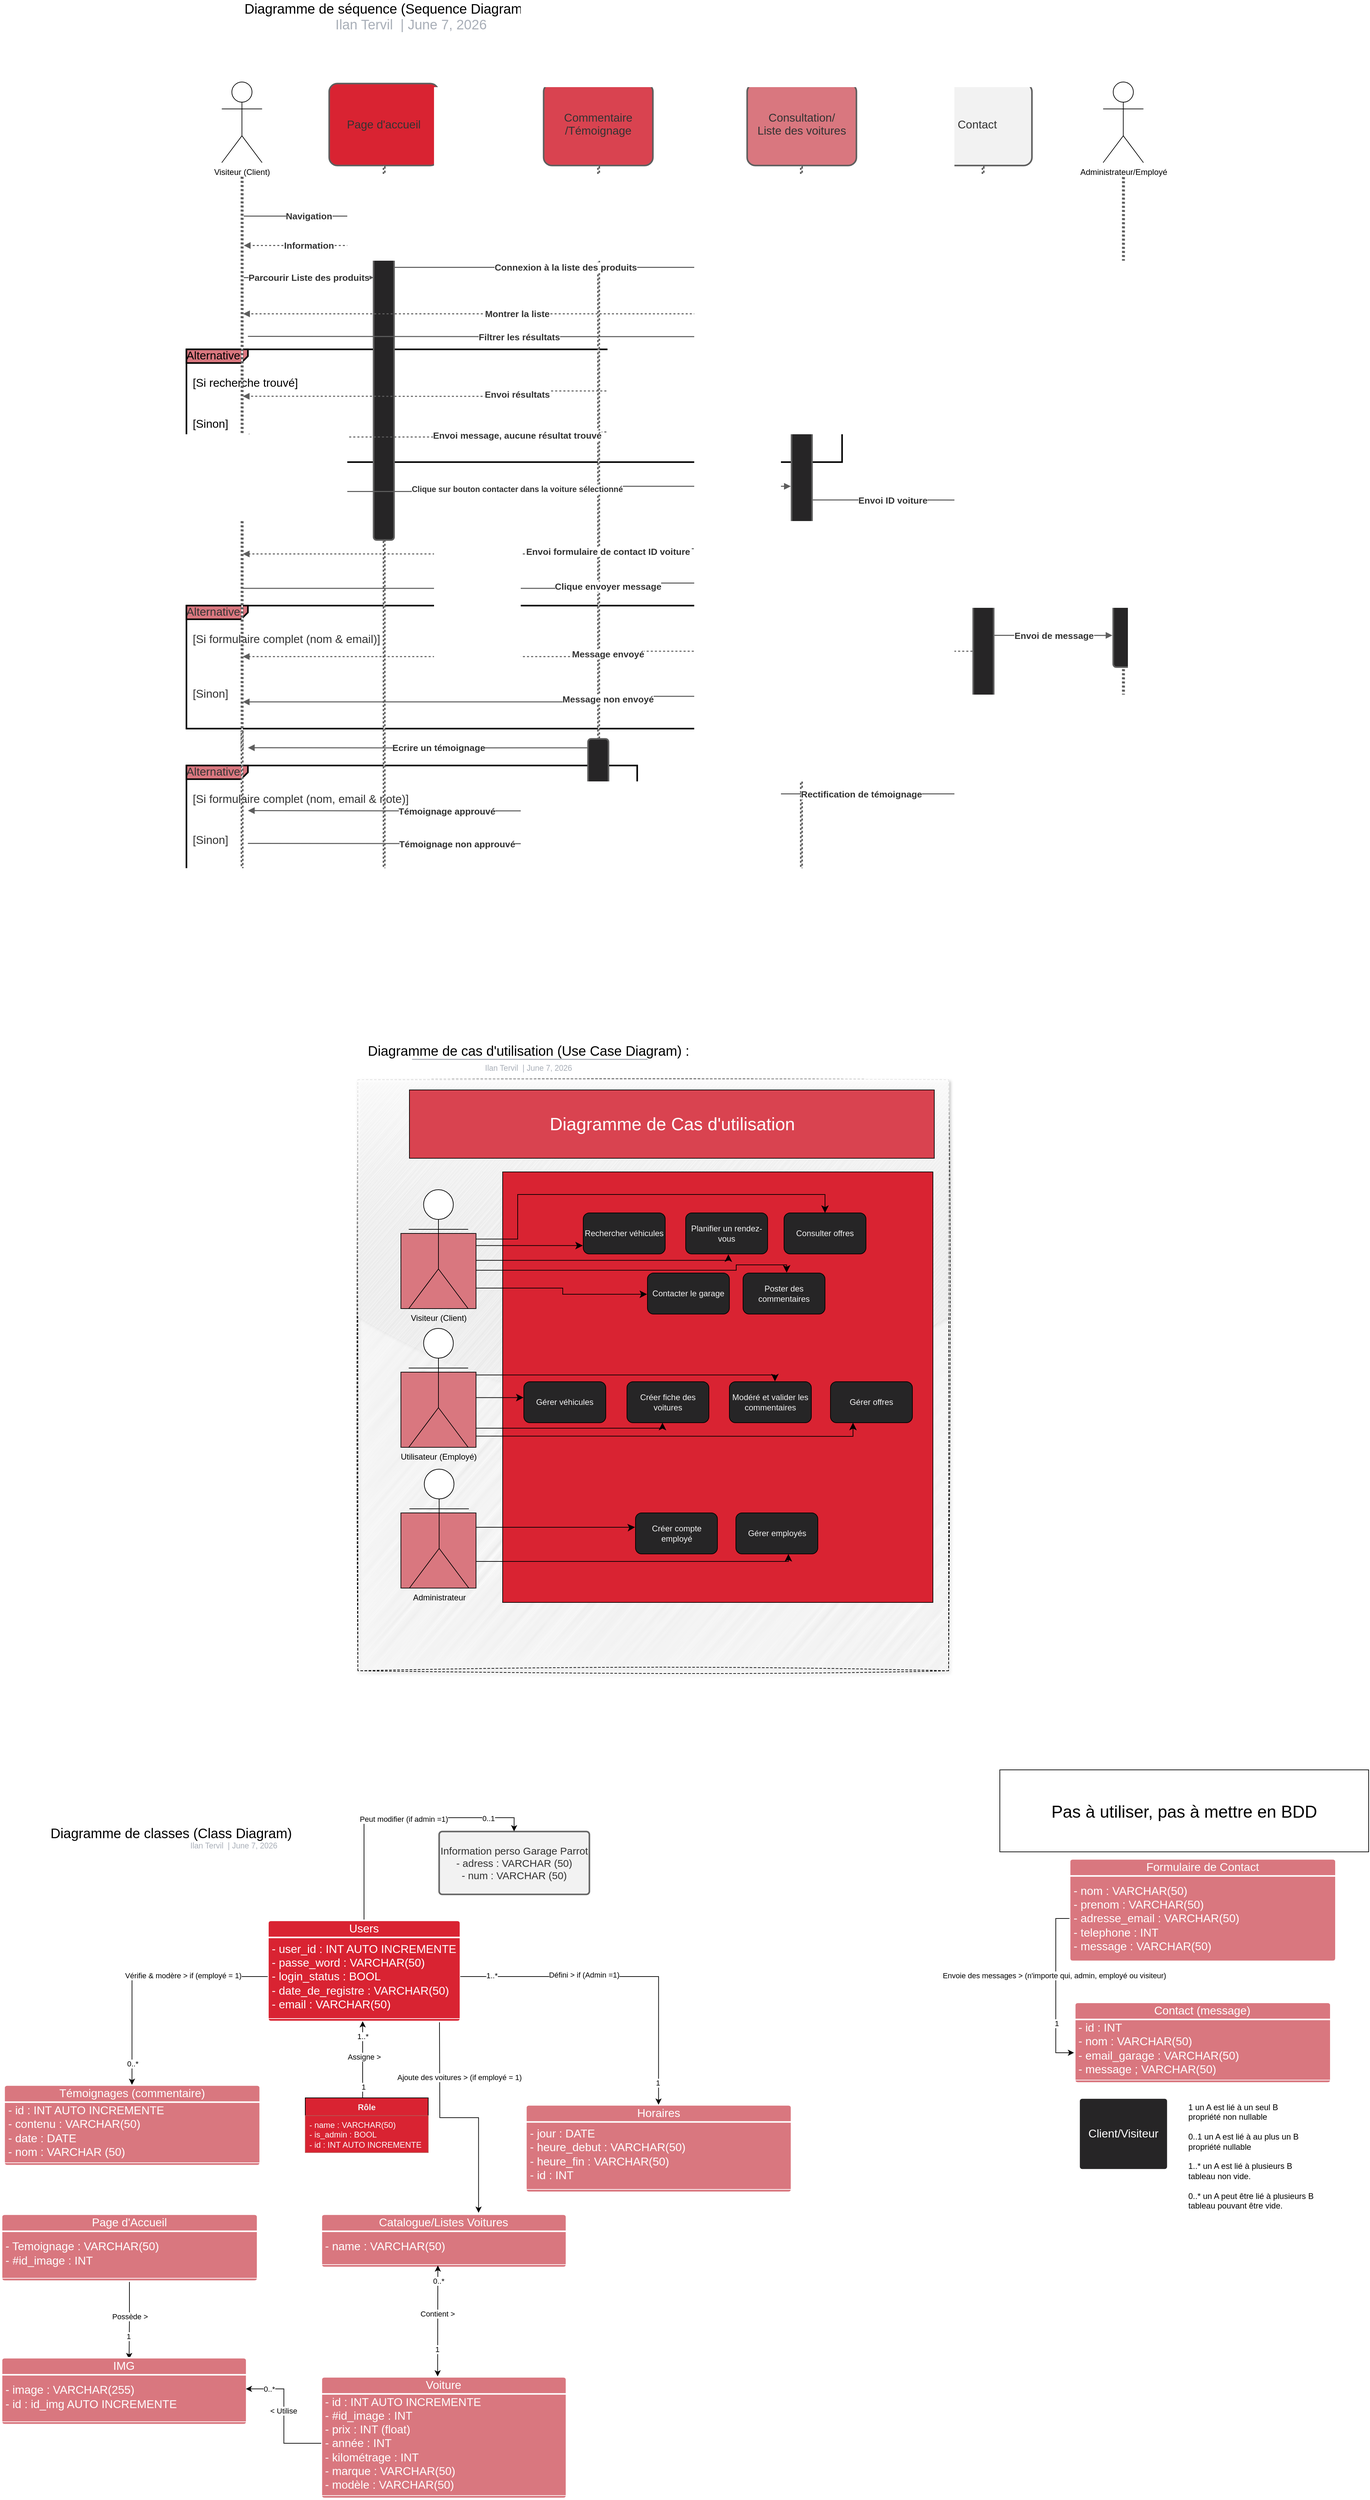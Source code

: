 <mxfile version="21.3.8" type="github">
  <diagram name="Page-1" id="gkpLkfRcWBr6_EryrWo8">
    <mxGraphModel dx="5331" dy="2697" grid="1" gridSize="10" guides="1" tooltips="1" connect="1" arrows="1" fold="1" page="1" pageScale="1" pageWidth="827" pageHeight="1169" math="0" shadow="0">
      <root>
        <mxCell id="0" />
        <mxCell id="1" parent="0" />
        <mxCell id="BnAunMeXDNx3pweOuM9s-14" value="" style="whiteSpace=wrap;html=1;aspect=fixed;dashed=1;rounded=0;glass=1;shadow=1;fillColor=#F2F2F2;sketch=1;curveFitting=1;jiggle=2;" parent="1" vertex="1">
          <mxGeometry x="-1640" y="590" width="865" height="865" as="geometry" />
        </mxCell>
        <mxCell id="BnAunMeXDNx3pweOuM9s-17" value="" style="whiteSpace=wrap;html=1;aspect=fixed;fillColor=#D9777F;" parent="1" vertex="1">
          <mxGeometry x="-1576.99" y="1224" width="110" height="110" as="geometry" />
        </mxCell>
        <mxCell id="BnAunMeXDNx3pweOuM9s-16" value="" style="whiteSpace=wrap;html=1;aspect=fixed;strokeColor=#000000;fillColor=#D9777F;" parent="1" vertex="1">
          <mxGeometry x="-1576.99" y="1018" width="110" height="110" as="geometry" />
        </mxCell>
        <mxCell id="BnAunMeXDNx3pweOuM9s-15" value="" style="whiteSpace=wrap;html=1;aspect=fixed;fillColor=#D9777F;strokeColor=#000000;" parent="1" vertex="1">
          <mxGeometry x="-1576.99" y="815" width="110" height="110" as="geometry" />
        </mxCell>
        <mxCell id="jWtJL2StQqahvaxwA_9J-28" value="" style="html=1;overflow=block;blockSpacing=1;whiteSpace=wrap;rounded=1;absoluteArcSize=1;arcSize=24;container=1;pointerEvents=0;collapsible=0;recursiveResize=0;fontSize=13;align=center;spacing=0;strokeColor=#5e5e5e;strokeOpacity=100;fillOpacity=100;fillColor=#D94350;strokeWidth=2.3;lucidId=O.v4xsk3p5HK;" parent="1" vertex="1">
          <mxGeometry x="-1368.25" y="-868" width="160" height="120" as="geometry" />
        </mxCell>
        <mxCell id="jWtJL2StQqahvaxwA_9J-29" value="" style="html=1;overflow=block;blockSpacing=1;whiteSpace=wrap;rounded=1;absoluteArcSize=1;arcSize=24;container=1;pointerEvents=0;collapsible=0;recursiveResize=0;fontSize=13;align=center;spacing=0;strokeColor=#5e5e5e;strokeOpacity=100;fillOpacity=100;fillColor=#D9777F;strokeWidth=2.3;lucidId=O.v4H8er2~Zm;" parent="1" vertex="1">
          <mxGeometry x="-1070.25" y="-868" width="160" height="120" as="geometry" />
        </mxCell>
        <mxCell id="jWtJL2StQqahvaxwA_9J-30" value="" style="html=1;overflow=block;blockSpacing=1;whiteSpace=wrap;rounded=1;absoluteArcSize=1;arcSize=24;container=1;pointerEvents=0;collapsible=0;recursiveResize=0;fontSize=13;align=center;spacing=0;strokeColor=#5e5e5e;strokeOpacity=100;fillOpacity=100;fillColor=#F2F2F2;strokeWidth=2.3;lucidId=O.v4qwtDeSNk;" parent="1" vertex="1">
          <mxGeometry x="-813.25" y="-868" width="160" height="120" as="geometry" />
        </mxCell>
        <mxCell id="jWtJL2StQqahvaxwA_9J-31" value="Alternative&lt;br&gt;&lt;br&gt;&amp;nbsp; [Si formulaire complet (nom &amp;amp; email)]&lt;br&gt;&lt;br&gt;&lt;br&gt;&lt;br&gt;&amp;nbsp; [Sinon]" style="html=1;blockSpacing=1;whiteSpace=wrap;shape=mxgraph.sysml.package2;xSize=90;overflow=fill;fontSize=16.7;fontColor=#333333;align=left;spacing=0;strokeColor=#000000;strokeOpacity=100;fillOpacity=100;rounded=1;absoluteArcSize=1;arcSize=9;fillColor=#D9777F;strokeWidth=2.3;lucidId=YBw4MqrhlL.r;" parent="1" vertex="1">
          <mxGeometry x="-1891.25" y="-104" width="1440" height="180" as="geometry" />
        </mxCell>
        <mxCell id="jWtJL2StQqahvaxwA_9J-32" value="Alternative&lt;br&gt;&lt;br&gt;&lt;span data-lucid-content=&quot;{&amp;quot;t&amp;quot;:&amp;quot;[Si recherche trouvé]&amp;quot;,&amp;quot;m&amp;quot;:[{&amp;quot;s&amp;quot;:0,&amp;quot;n&amp;quot;:&amp;quot;a&amp;quot;,&amp;quot;v&amp;quot;:&amp;quot;center&amp;quot;},{&amp;quot;s&amp;quot;:0,&amp;quot;n&amp;quot;:&amp;quot;s&amp;quot;,&amp;quot;v&amp;quot;:22.222,&amp;quot;e&amp;quot;:21},{&amp;quot;s&amp;quot;:0,&amp;quot;n&amp;quot;:&amp;quot;c&amp;quot;,&amp;quot;v&amp;quot;:&amp;quot;333333ff&amp;quot;,&amp;quot;e&amp;quot;:21}]}&quot; data-lucid-type=&quot;application/vnd.lucid.text&quot;&gt;&lt;/span&gt;&amp;nbsp; [Si recherche trouvé]&lt;br&gt;&lt;br&gt;&lt;br&gt;&amp;nbsp; [Sinon]" style="html=1;blockSpacing=1;whiteSpace=wrap;shape=mxgraph.sysml.package2;xSize=90;overflow=fill;fontSize=16.7;align=left;spacing=0;strokeOpacity=100;fillOpacity=100;rounded=1;absoluteArcSize=1;arcSize=9;strokeWidth=2.3;lucidId=-Cw4YTbApHRs;fillColor=#D9777F;strokeColor=default;" parent="1" vertex="1">
          <mxGeometry x="-1891.25" y="-479" width="960" height="165" as="geometry" />
        </mxCell>
        <mxCell id="jWtJL2StQqahvaxwA_9J-33" value="Alternative&lt;br&gt;&lt;br&gt;&amp;nbsp; [Si formulaire complet (nom, email &amp;amp; note)]&lt;br&gt;&lt;br&gt;&lt;br&gt;&amp;nbsp; [Sinon]" style="html=1;blockSpacing=1;whiteSpace=wrap;shape=mxgraph.sysml.package2;xSize=90;overflow=fill;fontSize=16.7;fontColor=#333333;align=left;spacing=0;strokeColor=#000000;strokeOpacity=100;fillOpacity=100;rounded=1;absoluteArcSize=1;arcSize=9;fillColor=#D9777F;strokeWidth=2.3;lucidId=VZw4ieArGQU4;" parent="1" vertex="1">
          <mxGeometry x="-1891.25" y="130" width="660" height="160" as="geometry" />
        </mxCell>
        <UserObject label="&lt;div style=&quot;display: flex; justify-content: flex-start; text-align: left; align-items: baseline; line-height: 1.25; margin-top: -2px; font-size: 20px;&quot;&gt;&lt;span style=&quot;color: rgb(0, 0, 0);&quot;&gt;&lt;font style=&quot;font-size: 20px;&quot;&gt;Diagramme de séquence (Sequence Diagram) :&lt;br&gt;&lt;/font&gt;&lt;/span&gt;&lt;/div&gt;&lt;div style=&quot;display: flex; justify-content: center; text-align: center; align-items: baseline; line-height: 1.25; margin-left: 7px; margin-right: 7px; margin-top: -2px; font-size: 20px;&quot;&gt;&lt;span style=&quot;color: rgb(169, 175, 184);&quot;&gt;&lt;font style=&quot;font-size: 20px;&quot;&gt;Ilan Tervil&amp;nbsp; |  %date{mmmm d, yyyy}%&lt;/font&gt;&lt;/span&gt;&lt;/div&gt;" placeholders="1" id="jWtJL2StQqahvaxwA_9J-34">
          <mxCell style="html=1;overflow=block;blockSpacing=1;whiteSpace=wrap;fontSize=13;align=left;spacing=3.8;verticalAlign=top;strokeColor=none;fillOpacity=0;fillColor=#ffffff;strokeWidth=0;lucidId=O.v4v.V5B6~r;" parent="1" vertex="1">
            <mxGeometry x="-1809.25" y="-990" width="494" height="46" as="geometry" />
          </mxCell>
        </UserObject>
        <mxCell id="jWtJL2StQqahvaxwA_9J-36" value="" style="html=1;overflow=block;blockSpacing=1;whiteSpace=wrap;rounded=1;absoluteArcSize=1;arcSize=24;container=1;pointerEvents=0;collapsible=0;recursiveResize=0;fontSize=13;align=center;spacing=0;strokeColor=#5e5e5e;strokeOpacity=100;fillOpacity=100;fillColor=#D92332;strokeWidth=2.3;lucidId=O.v4sSC.tmU.;" parent="1" vertex="1">
          <mxGeometry x="-1682.25" y="-868" width="160" height="120" as="geometry" />
        </mxCell>
        <mxCell id="jWtJL2StQqahvaxwA_9J-37" value="Page d&#39;accueil" style="html=1;overflow=block;blockSpacing=1;whiteSpace=wrap;fontSize=16.7;fontColor=#333333;align=center;spacing=3.8;strokeOpacity=0;fillOpacity=0;rounded=1;absoluteArcSize=1;arcSize=9;fillColor=#ffffff;strokeWidth=2.3;lucidId=O.v4Upmj7qb6;" parent="1" vertex="1">
          <mxGeometry x="-1692.25" y="-830" width="180" height="45" as="geometry" />
        </mxCell>
        <mxCell id="jWtJL2StQqahvaxwA_9J-38" value="&lt;div style=&quot;display: flex; justify-content: center; text-align: center; align-items: baseline; font-size: 0; line-height: 1.25;margin-top: -2px;&quot;&gt;&lt;span&gt;&lt;span style=&quot;font-size:16.7px;color:#333333;&quot;&gt;Commentaire&#xa;&lt;/span&gt;&lt;/span&gt;&lt;/div&gt;&lt;div style=&quot;display: flex; justify-content: center; text-align: center; align-items: baseline; font-size: 0; line-height: 1.25;margin-top: -2px;&quot;&gt;&lt;span&gt;&lt;span style=&quot;font-size:16.7px;color:#333333;&quot;&gt;/Témoignage&lt;/span&gt;&lt;/span&gt;&lt;/div&gt;" style="html=1;overflow=block;blockSpacing=1;whiteSpace=wrap;fontSize=13;spacing=3.8;strokeOpacity=0;fillOpacity=0;rounded=1;absoluteArcSize=1;arcSize=9;fillColor=#ffffff;strokeWidth=2.3;lucidId=O.v4fSKv_FuR;" parent="1" vertex="1">
          <mxGeometry x="-1378.25" y="-841" width="180" height="67" as="geometry" />
        </mxCell>
        <mxCell id="jWtJL2StQqahvaxwA_9J-39" value="&lt;div style=&quot;display: flex; justify-content: center; text-align: center; align-items: baseline; font-size: 0; line-height: 1.25;margin-top: -2px;&quot;&gt;&lt;span&gt;&lt;span style=&quot;font-size:16.7px;color:#333333;&quot;&gt;Consultation/&#xa;&lt;/span&gt;&lt;/span&gt;&lt;/div&gt;&lt;div style=&quot;display: flex; justify-content: center; text-align: center; align-items: baseline; font-size: 0; line-height: 1.25;margin-top: -2px;&quot;&gt;&lt;span&gt;&lt;span style=&quot;font-size:16.7px;color:#333333;&quot;&gt;Liste des voitures&lt;/span&gt;&lt;/span&gt;&lt;/div&gt;" style="html=1;overflow=block;blockSpacing=1;whiteSpace=wrap;fontSize=13;spacing=3.8;strokeOpacity=0;fillOpacity=0;rounded=1;absoluteArcSize=1;arcSize=9;fillColor=#ffffff;strokeWidth=2.3;lucidId=O.v4o~vFmgFz;" parent="1" vertex="1">
          <mxGeometry x="-1080.25" y="-831" width="180" height="48" as="geometry" />
        </mxCell>
        <mxCell id="jWtJL2StQqahvaxwA_9J-40" value="Contact" style="html=1;overflow=block;blockSpacing=1;whiteSpace=wrap;fontSize=16.7;fontColor=#333333;align=center;spacing=3.8;strokeOpacity=0;fillOpacity=0;rounded=1;absoluteArcSize=1;arcSize=9;fillColor=#ffffff;strokeWidth=2.3;lucidId=O.v4GgfFMbEy;" parent="1" vertex="1">
          <mxGeometry x="-823.25" y="-830" width="180" height="45" as="geometry" />
        </mxCell>
        <mxCell id="jWtJL2StQqahvaxwA_9J-41" value="" style="html=1;overflow=block;blockSpacing=1;whiteSpace=wrap;fontSize=13;spacing=0;strokeColor=#5e5e5e;strokeOpacity=100;rounded=1;absoluteArcSize=1;arcSize=9;rotation=-270;dashed=1;fixDash=1;strokeWidth=2.3;lucidId=O.v4MvfRuMcS;" parent="1" vertex="1">
          <mxGeometry x="-2158.25" y="-192" width="1113" height="2" as="geometry" />
        </mxCell>
        <mxCell id="jWtJL2StQqahvaxwA_9J-42" value="" style="html=1;overflow=block;blockSpacing=1;whiteSpace=wrap;fontSize=13;spacing=0;strokeColor=#5e5e5e;strokeOpacity=100;rounded=1;absoluteArcSize=1;arcSize=9;rotation=-270;dashed=1;fixDash=1;strokeWidth=2.3;lucidId=O.v4vlAI9Znb;" parent="1" vertex="1">
          <mxGeometry x="-1844.25" y="-192" width="1113" height="2" as="geometry" />
        </mxCell>
        <mxCell id="jWtJL2StQqahvaxwA_9J-43" value="" style="html=1;overflow=block;blockSpacing=1;whiteSpace=wrap;fontSize=13;spacing=0;strokeColor=#5e5e5e;strokeOpacity=100;rounded=1;absoluteArcSize=1;arcSize=9;rotation=-270;dashed=1;fixDash=1;strokeWidth=2.3;lucidId=O.v4o5tknFJy;" parent="1" vertex="1">
          <mxGeometry x="-1547.25" y="-192" width="1113" height="2" as="geometry" />
        </mxCell>
        <mxCell id="jWtJL2StQqahvaxwA_9J-44" value="" style="html=1;overflow=block;blockSpacing=1;whiteSpace=wrap;fontSize=13;spacing=0;strokeColor=#5e5e5e;strokeOpacity=100;rounded=1;absoluteArcSize=1;arcSize=9;rotation=-270;dashed=1;fixDash=1;strokeWidth=2.3;lucidId=O.v4iaXeCw92;" parent="1" vertex="1">
          <mxGeometry x="-1281.25" y="-192" width="1113" height="2" as="geometry" />
        </mxCell>
        <mxCell id="jWtJL2StQqahvaxwA_9J-46" value="" style="html=1;overflow=block;blockSpacing=1;whiteSpace=wrap;fontSize=13;spacing=0;strokeColor=#5E5E5E;strokeOpacity=100;fillOpacity=100;rounded=1;absoluteArcSize=1;arcSize=9;fillColor=#262526;strokeWidth=2.3;lucidId=O.v4kSHFRUKb;" parent="1" vertex="1">
          <mxGeometry x="-1617.25" y="-695" width="30" height="495" as="geometry" />
        </mxCell>
        <mxCell id="jWtJL2StQqahvaxwA_9J-47" value="" style="html=1;overflow=block;blockSpacing=1;whiteSpace=wrap;fontSize=13;spacing=0;strokeColor=#5e5e5e;strokeOpacity=100;rounded=1;absoluteArcSize=1;arcSize=9;rotation=-270;dashed=1;fixDash=1;strokeWidth=2.3;lucidId=O.v4rNS-CwyW;" parent="1" vertex="1">
          <mxGeometry x="-2229.25" y="-314" width="839" height="2" as="geometry" />
        </mxCell>
        <mxCell id="jWtJL2StQqahvaxwA_9J-48" value="" style="html=1;overflow=block;blockSpacing=1;whiteSpace=wrap;fontSize=13;spacing=0;strokeColor=#5e5e5e;strokeOpacity=100;fillOpacity=100;rounded=1;absoluteArcSize=1;arcSize=9;fillColor=#262526;strokeWidth=2.3;lucidId=O.v4dh4rE484;" parent="1" vertex="1">
          <mxGeometry x="-1005.25" y="-665" width="30" height="465" as="geometry" />
        </mxCell>
        <mxCell id="jWtJL2StQqahvaxwA_9J-49" value="" style="html=1;jettySize=18;whiteSpace=wrap;fontSize=13;strokeColor=#5E5E5E;dashed=1;fixDash=1;strokeWidth=1.5;rounded=1;arcSize=12;edgeStyle=orthogonalEdgeStyle;startArrow=none;endArrow=block;endFill=1;exitX=-0.037;exitY=0.531;exitPerimeter=0;entryX=0.384;entryY=0;entryPerimeter=0;lucidId=O.v4Oke_IXJc;" parent="1" source="jWtJL2StQqahvaxwA_9J-48" target="jWtJL2StQqahvaxwA_9J-47" edge="1">
          <mxGeometry width="100" height="100" relative="1" as="geometry">
            <Array as="points" />
          </mxGeometry>
        </mxCell>
        <mxCell id="jWtJL2StQqahvaxwA_9J-50" value="Envoi résultats" style="text;html=1;resizable=0;labelBackgroundColor=default;align=center;verticalAlign=middle;fontStyle=1;fontColor=#333333;fontSize=13.3;" parent="jWtJL2StQqahvaxwA_9J-49" vertex="1">
          <mxGeometry relative="1" as="geometry">
            <mxPoint as="offset" />
          </mxGeometry>
        </mxCell>
        <mxCell id="jWtJL2StQqahvaxwA_9J-51" value="" style="html=1;jettySize=18;whiteSpace=wrap;fontSize=13;strokeColor=#5E5E5E;dashed=1;fixDash=1;strokeWidth=1.5;rounded=1;arcSize=12;edgeStyle=orthogonalEdgeStyle;startArrow=none;endArrow=block;endFill=1;exitX=-0.037;exitY=0.66;exitPerimeter=0;entryX=0.455;entryY=0;entryPerimeter=0;lucidId=O.v4aioplXV.;" parent="1" source="jWtJL2StQqahvaxwA_9J-48" target="jWtJL2StQqahvaxwA_9J-47" edge="1">
          <mxGeometry width="100" height="100" relative="1" as="geometry">
            <Array as="points" />
          </mxGeometry>
        </mxCell>
        <mxCell id="jWtJL2StQqahvaxwA_9J-52" value="Envoi message, aucune résultat trouvé" style="text;html=1;resizable=0;labelBackgroundColor=default;align=center;verticalAlign=middle;fontStyle=1;fontColor=#333333;fontSize=13.3;" parent="jWtJL2StQqahvaxwA_9J-51" vertex="1">
          <mxGeometry relative="1" as="geometry">
            <mxPoint as="offset" />
          </mxGeometry>
        </mxCell>
        <mxCell id="jWtJL2StQqahvaxwA_9J-53" value="" style="html=1;jettySize=18;whiteSpace=wrap;fontSize=13;strokeColor=#5E5E5E;strokeWidth=1.5;rounded=1;arcSize=12;edgeStyle=orthogonalEdgeStyle;startArrow=block;startFill=1;endArrow=none;exitX=-0.037;exitY=0.831;exitPerimeter=0;entryX=0.55;entryY=0;entryPerimeter=0;lucidId=O.v4pDnxjaKH;" parent="1" source="jWtJL2StQqahvaxwA_9J-48" target="jWtJL2StQqahvaxwA_9J-47" edge="1">
          <mxGeometry width="100" height="100" relative="1" as="geometry">
            <Array as="points" />
          </mxGeometry>
        </mxCell>
        <mxCell id="jWtJL2StQqahvaxwA_9J-54" value="Clique sur bouton contacter dans la voiture sélectionné" style="text;html=1;resizable=0;labelBackgroundColor=default;align=center;verticalAlign=middle;fontStyle=1;fontColor=#333333;fontSize=11.7;" parent="jWtJL2StQqahvaxwA_9J-53" vertex="1">
          <mxGeometry relative="1" as="geometry">
            <mxPoint as="offset" />
          </mxGeometry>
        </mxCell>
        <mxCell id="jWtJL2StQqahvaxwA_9J-55" value="" style="html=1;overflow=block;blockSpacing=1;whiteSpace=wrap;fontSize=13;spacing=0;strokeColor=#5e5e5e;strokeOpacity=100;fillOpacity=100;rounded=1;absoluteArcSize=1;arcSize=9;fillColor=#262526;strokeWidth=2.3;lucidId=O.v4rTKuvIvl;" parent="1" vertex="1">
          <mxGeometry x="-739.25" y="-284" width="30" height="375" as="geometry" />
        </mxCell>
        <mxCell id="jWtJL2StQqahvaxwA_9J-56" value="" style="html=1;overflow=block;blockSpacing=1;whiteSpace=wrap;fontSize=13;spacing=0;strokeColor=#5e5e5e;strokeOpacity=100;rounded=1;absoluteArcSize=1;arcSize=9;rotation=-270;dashed=1;fixDash=1;strokeWidth=2.3;lucidId=O.v4-R9pIBdy;" parent="1" vertex="1">
          <mxGeometry x="-1067.75" y="-184.5" width="1097" height="2" as="geometry" />
        </mxCell>
        <mxCell id="jWtJL2StQqahvaxwA_9J-57" value="" style="html=1;jettySize=18;whiteSpace=wrap;fontSize=13;strokeColor=#5E5E5E;strokeWidth=1.5;rounded=1;arcSize=12;edgeStyle=orthogonalEdgeStyle;startArrow=none;endArrow=block;endFill=1;exitX=1.037;exitY=0.874;exitPerimeter=0;entryX=-0.037;entryY=0.068;entryPerimeter=0;lucidId=O.v41hrQaDPC;" parent="1" source="jWtJL2StQqahvaxwA_9J-48" target="jWtJL2StQqahvaxwA_9J-55" edge="1">
          <mxGeometry width="100" height="100" relative="1" as="geometry">
            <Array as="points" />
          </mxGeometry>
        </mxCell>
        <mxCell id="jWtJL2StQqahvaxwA_9J-58" value="Envoi ID voiture" style="text;html=1;resizable=0;labelBackgroundColor=default;align=center;verticalAlign=middle;fontStyle=1;fontColor=#333333;fontSize=13.3;" parent="jWtJL2StQqahvaxwA_9J-57" vertex="1">
          <mxGeometry relative="1" as="geometry">
            <mxPoint as="offset" />
          </mxGeometry>
        </mxCell>
        <mxCell id="jWtJL2StQqahvaxwA_9J-59" value="" style="html=1;jettySize=18;whiteSpace=wrap;fontSize=13;strokeColor=#5E5E5E;dashed=1;fixDash=1;strokeWidth=1.5;rounded=1;arcSize=12;edgeStyle=orthogonalEdgeStyle;startArrow=none;endArrow=block;endFill=1;exitX=-0.037;exitY=0.258;exitPerimeter=0;entryX=0.659;entryY=0;entryPerimeter=0;lucidId=O.v4EKcI3OWY;" parent="1" source="jWtJL2StQqahvaxwA_9J-55" target="jWtJL2StQqahvaxwA_9J-47" edge="1">
          <mxGeometry width="100" height="100" relative="1" as="geometry">
            <Array as="points" />
          </mxGeometry>
        </mxCell>
        <mxCell id="jWtJL2StQqahvaxwA_9J-60" value="Envoi formulaire de contact ID voiture" style="text;html=1;resizable=0;labelBackgroundColor=default;align=center;verticalAlign=middle;fontStyle=1;fontColor=#333333;fontSize=13.3;" parent="jWtJL2StQqahvaxwA_9J-59" vertex="1">
          <mxGeometry relative="1" as="geometry">
            <mxPoint as="offset" />
          </mxGeometry>
        </mxCell>
        <mxCell id="jWtJL2StQqahvaxwA_9J-61" value="" style="html=1;jettySize=18;whiteSpace=wrap;fontSize=13;strokeColor=#5E5E5E;strokeWidth=1.5;rounded=1;arcSize=12;edgeStyle=orthogonalEdgeStyle;startArrow=block;startFill=1;endArrow=none;exitX=-0.037;exitY=0.392;exitPerimeter=0;entryX=0.719;entryY=0;entryPerimeter=0;lucidId=Y.v4IYNe0~j0;" parent="1" source="jWtJL2StQqahvaxwA_9J-55" target="jWtJL2StQqahvaxwA_9J-47" edge="1">
          <mxGeometry width="100" height="100" relative="1" as="geometry">
            <Array as="points" />
          </mxGeometry>
        </mxCell>
        <mxCell id="jWtJL2StQqahvaxwA_9J-62" value="Clique envoyer message" style="text;html=1;resizable=0;labelBackgroundColor=default;align=center;verticalAlign=middle;fontStyle=1;fontColor=#333333;fontSize=13.3;" parent="jWtJL2StQqahvaxwA_9J-61" vertex="1">
          <mxGeometry relative="1" as="geometry">
            <mxPoint as="offset" />
          </mxGeometry>
        </mxCell>
        <mxCell id="jWtJL2StQqahvaxwA_9J-63" value="" style="html=1;overflow=block;blockSpacing=1;whiteSpace=wrap;fontSize=13;spacing=0;strokeColor=#5e5e5e;strokeOpacity=100;fillOpacity=100;rounded=1;absoluteArcSize=1;arcSize=9;fillColor=#262526;strokeWidth=2.3;lucidId=Mmw4W55uL8Zy;" parent="1" vertex="1">
          <mxGeometry x="-534.25" y="-119" width="30" height="105" as="geometry" />
        </mxCell>
        <mxCell id="jWtJL2StQqahvaxwA_9J-64" value="" style="html=1;jettySize=18;whiteSpace=wrap;fontSize=13;strokeColor=#5E5E5E;strokeWidth=1.5;rounded=1;arcSize=12;edgeStyle=orthogonalEdgeStyle;startArrow=block;startFill=1;endArrow=none;lucidId=wtw4ixZKij.u;" parent="1" edge="1">
          <mxGeometry width="100" height="100" relative="1" as="geometry">
            <Array as="points" />
            <mxPoint x="-1617.25" y="-674" as="sourcePoint" />
            <mxPoint x="-1807.25" y="-674" as="targetPoint" />
          </mxGeometry>
        </mxCell>
        <mxCell id="jWtJL2StQqahvaxwA_9J-65" value="Navigation" style="text;html=1;resizable=0;labelBackgroundColor=default;align=center;verticalAlign=middle;fontStyle=1;fontColor=#333333;fontSize=13.3;" parent="jWtJL2StQqahvaxwA_9J-64" vertex="1">
          <mxGeometry relative="1" as="geometry">
            <mxPoint as="offset" />
          </mxGeometry>
        </mxCell>
        <mxCell id="jWtJL2StQqahvaxwA_9J-66" value="" style="html=1;jettySize=18;whiteSpace=wrap;fontSize=13;strokeColor=#5E5E5E;dashed=1;fixDash=1;strokeWidth=1.5;rounded=1;arcSize=12;edgeStyle=orthogonalEdgeStyle;startArrow=none;endArrow=block;endFill=1;lucidId=wtw47-qaW_Ss;" parent="1" edge="1">
          <mxGeometry width="100" height="100" relative="1" as="geometry">
            <Array as="points" />
            <mxPoint x="-1617.25" y="-631" as="sourcePoint" />
            <mxPoint x="-1807.25" y="-631" as="targetPoint" />
          </mxGeometry>
        </mxCell>
        <mxCell id="jWtJL2StQqahvaxwA_9J-67" value="Information" style="text;html=1;resizable=0;labelBackgroundColor=default;align=center;verticalAlign=middle;fontStyle=1;fontColor=#333333;fontSize=13.3;" parent="jWtJL2StQqahvaxwA_9J-66" vertex="1">
          <mxGeometry relative="1" as="geometry">
            <mxPoint as="offset" />
          </mxGeometry>
        </mxCell>
        <mxCell id="jWtJL2StQqahvaxwA_9J-68" value="" style="html=1;jettySize=18;whiteSpace=wrap;fontSize=13;strokeColor=#5E5E5E;strokeWidth=1.5;rounded=1;arcSize=12;edgeStyle=orthogonalEdgeStyle;startArrow=block;startFill=1;endArrow=none;lucidId=wtw4JS.fzAdc;" parent="1" edge="1">
          <mxGeometry width="100" height="100" relative="1" as="geometry">
            <Array as="points" />
            <mxPoint x="-1617.25" y="-584" as="sourcePoint" />
            <mxPoint x="-1807.25" y="-584" as="targetPoint" />
          </mxGeometry>
        </mxCell>
        <mxCell id="jWtJL2StQqahvaxwA_9J-69" value="Parcourir Liste des produits" style="text;html=1;resizable=0;labelBackgroundColor=default;align=center;verticalAlign=middle;fontStyle=1;fontColor=#333333;fontSize=13.3;" parent="jWtJL2StQqahvaxwA_9J-68" vertex="1">
          <mxGeometry relative="1" as="geometry">
            <mxPoint as="offset" />
          </mxGeometry>
        </mxCell>
        <mxCell id="jWtJL2StQqahvaxwA_9J-70" value="" style="html=1;jettySize=18;whiteSpace=wrap;fontSize=13;strokeColor=#5E5E5E;strokeWidth=1.5;rounded=1;arcSize=12;edgeStyle=orthogonalEdgeStyle;startArrow=none;endArrow=block;endFill=1;lucidId=-tw4ck6UbxF0;" parent="1" edge="1">
          <mxGeometry width="100" height="100" relative="1" as="geometry">
            <Array as="points" />
            <mxPoint x="-1586.25" y="-599" as="sourcePoint" />
            <mxPoint x="-1007.25" y="-599" as="targetPoint" />
          </mxGeometry>
        </mxCell>
        <mxCell id="jWtJL2StQqahvaxwA_9J-71" value="Connexion à la liste des produits" style="text;html=1;resizable=0;labelBackgroundColor=default;align=center;verticalAlign=middle;fontStyle=1;fontColor=#333333;fontSize=13.3;" parent="jWtJL2StQqahvaxwA_9J-70" vertex="1">
          <mxGeometry x="-0.138" relative="1" as="geometry">
            <mxPoint as="offset" />
          </mxGeometry>
        </mxCell>
        <mxCell id="jWtJL2StQqahvaxwA_9J-72" value="" style="html=1;jettySize=18;whiteSpace=wrap;fontSize=13;strokeColor=#5E5E5E;dashed=1;fixDash=1;strokeWidth=1.5;rounded=1;arcSize=12;edgeStyle=orthogonalEdgeStyle;startArrow=none;endArrow=block;endFill=1;lucidId=-tw4iL17KhE3;" parent="1" edge="1">
          <mxGeometry width="100" height="100" relative="1" as="geometry">
            <Array as="points" />
            <mxPoint x="-1007.25" y="-531" as="sourcePoint" />
            <mxPoint x="-1808.25" y="-531" as="targetPoint" />
          </mxGeometry>
        </mxCell>
        <mxCell id="jWtJL2StQqahvaxwA_9J-73" value="            Montrer la liste" style="text;html=1;resizable=0;labelBackgroundColor=default;align=center;verticalAlign=middle;fontStyle=1;fontColor=#333333;fontSize=13.3;" parent="jWtJL2StQqahvaxwA_9J-72" vertex="1">
          <mxGeometry relative="1" as="geometry">
            <mxPoint as="offset" />
          </mxGeometry>
        </mxCell>
        <mxCell id="jWtJL2StQqahvaxwA_9J-74" value="" style="html=1;jettySize=18;whiteSpace=wrap;fontSize=13;strokeColor=#5E5E5E;strokeWidth=1.5;rounded=1;arcSize=12;edgeStyle=orthogonalEdgeStyle;startArrow=block;startFill=1;endArrow=none;exitX=-0.037;exitY=0.36;exitPerimeter=0;lucidId=uuw4k.lDiz5w;" parent="1" source="jWtJL2StQqahvaxwA_9J-48" edge="1">
          <mxGeometry width="100" height="100" relative="1" as="geometry">
            <Array as="points" />
            <mxPoint x="-1801.25" y="-498" as="targetPoint" />
          </mxGeometry>
        </mxCell>
        <mxCell id="jWtJL2StQqahvaxwA_9J-75" value="                  Filtrer les résultats" style="text;html=1;resizable=0;labelBackgroundColor=default;align=center;verticalAlign=middle;fontStyle=1;fontColor=#333333;fontSize=13.3;" parent="jWtJL2StQqahvaxwA_9J-74" vertex="1">
          <mxGeometry relative="1" as="geometry">
            <mxPoint as="offset" />
          </mxGeometry>
        </mxCell>
        <mxCell id="jWtJL2StQqahvaxwA_9J-76" value="" style="html=1;jettySize=18;whiteSpace=wrap;fontSize=13;strokeColor=#5E5E5E;strokeWidth=1.5;rounded=1;arcSize=12;edgeStyle=orthogonalEdgeStyle;startArrow=none;endArrow=block;endFill=1;exitX=1.037;exitY=0.596;exitPerimeter=0;entryX=-0.037;entryY=0.558;entryPerimeter=0;lucidId=oww4UqA21~jD;" parent="1" source="jWtJL2StQqahvaxwA_9J-55" target="jWtJL2StQqahvaxwA_9J-63" edge="1">
          <mxGeometry width="100" height="100" relative="1" as="geometry">
            <Array as="points" />
          </mxGeometry>
        </mxCell>
        <mxCell id="jWtJL2StQqahvaxwA_9J-77" value="Envoi de message" style="text;html=1;resizable=0;labelBackgroundColor=default;align=center;verticalAlign=middle;fontStyle=1;fontColor=#333333;fontSize=13.3;" parent="jWtJL2StQqahvaxwA_9J-76" vertex="1">
          <mxGeometry relative="1" as="geometry">
            <mxPoint as="offset" />
          </mxGeometry>
        </mxCell>
        <mxCell id="jWtJL2StQqahvaxwA_9J-78" value="" style="html=1;jettySize=18;whiteSpace=wrap;fontSize=13;strokeColor=#5E5E5E;dashed=1;fixDash=1;strokeWidth=1.5;rounded=1;arcSize=12;edgeStyle=orthogonalEdgeStyle;startArrow=none;endArrow=block;endFill=1;exitX=-0.037;exitY=0.658;exitPerimeter=0;entryX=0.838;entryY=0;entryPerimeter=0;lucidId=JAw4WZks1poF;" parent="1" source="jWtJL2StQqahvaxwA_9J-55" target="jWtJL2StQqahvaxwA_9J-47" edge="1">
          <mxGeometry width="100" height="100" relative="1" as="geometry">
            <Array as="points" />
          </mxGeometry>
        </mxCell>
        <mxCell id="jWtJL2StQqahvaxwA_9J-79" value="Message envoyé" style="text;html=1;resizable=0;labelBackgroundColor=default;align=center;verticalAlign=middle;fontStyle=1;fontColor=#333333;fontSize=13.3;" parent="jWtJL2StQqahvaxwA_9J-78" vertex="1">
          <mxGeometry relative="1" as="geometry">
            <mxPoint as="offset" />
          </mxGeometry>
        </mxCell>
        <mxCell id="jWtJL2StQqahvaxwA_9J-80" value="" style="html=1;jettySize=18;whiteSpace=wrap;fontSize=13;strokeColor=#5E5E5E;strokeWidth=1.5;rounded=1;arcSize=12;edgeStyle=orthogonalEdgeStyle;startArrow=none;endArrow=block;endFill=1;exitX=-0.037;exitY=0.834;exitPerimeter=0;entryX=0.917;entryY=0;entryPerimeter=0;lucidId=vGw4GbxFIj__;" parent="1" source="jWtJL2StQqahvaxwA_9J-55" target="jWtJL2StQqahvaxwA_9J-47" edge="1">
          <mxGeometry width="100" height="100" relative="1" as="geometry">
            <Array as="points" />
          </mxGeometry>
        </mxCell>
        <mxCell id="jWtJL2StQqahvaxwA_9J-81" value="Message non envoyé" style="text;html=1;resizable=0;labelBackgroundColor=default;align=center;verticalAlign=middle;fontStyle=1;fontColor=#333333;fontSize=13.3;" parent="jWtJL2StQqahvaxwA_9J-80" vertex="1">
          <mxGeometry relative="1" as="geometry">
            <mxPoint as="offset" />
          </mxGeometry>
        </mxCell>
        <mxCell id="jWtJL2StQqahvaxwA_9J-82" value="" style="html=1;overflow=block;blockSpacing=1;whiteSpace=wrap;fontSize=13;spacing=0;strokeColor=#5E5E5E;strokeOpacity=100;fillOpacity=100;rounded=1;absoluteArcSize=1;arcSize=9;fillColor=#262526;strokeWidth=2.3;lucidId=QYw4wGIv5B0Q;" parent="1" vertex="1">
          <mxGeometry x="-1303.25" y="91" width="30" height="244" as="geometry" />
        </mxCell>
        <mxCell id="jWtJL2StQqahvaxwA_9J-83" value="" style="html=1;jettySize=18;whiteSpace=wrap;fontSize=13;strokeColor=#5E5E5E;strokeWidth=1.5;rounded=1;arcSize=12;edgeStyle=orthogonalEdgeStyle;startArrow=none;endArrow=block;endFill=1;exitX=-0.037;exitY=0.054;exitPerimeter=0;lucidId=.0w4R24Ej4a0;" parent="1" source="jWtJL2StQqahvaxwA_9J-82" edge="1">
          <mxGeometry width="100" height="100" relative="1" as="geometry">
            <Array as="points" />
            <mxPoint x="-1801.25" y="104" as="targetPoint" />
          </mxGeometry>
        </mxCell>
        <mxCell id="jWtJL2StQqahvaxwA_9J-84" value="Ecrire un témoignage" style="text;html=1;resizable=0;labelBackgroundColor=default;align=center;verticalAlign=middle;fontStyle=1;fontColor=#333333;fontSize=13.3;" parent="jWtJL2StQqahvaxwA_9J-83" vertex="1">
          <mxGeometry x="-0.126" relative="1" as="geometry">
            <mxPoint as="offset" />
          </mxGeometry>
        </mxCell>
        <mxCell id="jWtJL2StQqahvaxwA_9J-85" value="" style="html=1;jettySize=18;whiteSpace=wrap;fontSize=13;strokeColor=#5E5E5E;strokeWidth=1.5;rounded=1;arcSize=12;edgeStyle=orthogonalEdgeStyle;startArrow=none;endArrow=block;endFill=1;exitX=-0.037;exitY=0.432;exitPerimeter=0;lucidId=H-w4pIvz6j4w;" parent="1" source="jWtJL2StQqahvaxwA_9J-82" edge="1">
          <mxGeometry width="100" height="100" relative="1" as="geometry">
            <Array as="points" />
            <mxPoint x="-1801.25" y="196" as="targetPoint" />
          </mxGeometry>
        </mxCell>
        <mxCell id="jWtJL2StQqahvaxwA_9J-86" value="Témoignage approuvé" style="text;html=1;resizable=0;labelBackgroundColor=default;align=center;verticalAlign=middle;fontStyle=1;fontColor=#333333;fontSize=13.3;" parent="jWtJL2StQqahvaxwA_9J-85" vertex="1">
          <mxGeometry x="-0.171" relative="1" as="geometry">
            <mxPoint as="offset" />
          </mxGeometry>
        </mxCell>
        <mxCell id="jWtJL2StQqahvaxwA_9J-87" value="" style="html=1;jettySize=18;whiteSpace=wrap;fontSize=13;strokeColor=#5E5E5E;strokeWidth=1.5;rounded=1;arcSize=12;edgeStyle=orthogonalEdgeStyle;startArrow=block;startFill=1;endArrow=none;exitX=-0.037;exitY=0.629;exitPerimeter=0;lucidId=5-w4I5FU1FGH;" parent="1" source="jWtJL2StQqahvaxwA_9J-82" edge="1">
          <mxGeometry width="100" height="100" relative="1" as="geometry">
            <Array as="points" />
            <mxPoint x="-1801.25" y="244" as="targetPoint" />
          </mxGeometry>
        </mxCell>
        <mxCell id="jWtJL2StQqahvaxwA_9J-88" value="Témoignage non approuvé" style="text;html=1;resizable=0;labelBackgroundColor=default;align=center;verticalAlign=middle;fontStyle=1;fontColor=#333333;fontSize=13.3;" parent="jWtJL2StQqahvaxwA_9J-87" vertex="1">
          <mxGeometry x="-0.231" relative="1" as="geometry">
            <mxPoint as="offset" />
          </mxGeometry>
        </mxCell>
        <mxCell id="jWtJL2StQqahvaxwA_9J-89" value="" style="html=1;overflow=block;blockSpacing=1;whiteSpace=wrap;fontSize=13;spacing=0;strokeColor=#5e5e5e;strokeOpacity=100;rounded=1;absoluteArcSize=1;arcSize=9;rotation=-270;dashed=1;fixDash=1;strokeWidth=2.3;lucidId=uFx4CHYQh-c2;" parent="1" vertex="1">
          <mxGeometry x="-1952.25" y="221" width="285" height="2" as="geometry" />
        </mxCell>
        <mxCell id="jWtJL2StQqahvaxwA_9J-90" value="" style="html=1;overflow=block;blockSpacing=1;whiteSpace=wrap;fontSize=13;spacing=0;strokeColor=#5e5e5e;strokeOpacity=100;fillOpacity=100;rounded=1;absoluteArcSize=1;arcSize=9;fillColor=#262526;strokeWidth=2.3;lucidId=cGx4ARh1Pq9b;" parent="1" vertex="1">
          <mxGeometry x="-534.25" y="125" width="30" height="105" as="geometry" />
        </mxCell>
        <mxCell id="jWtJL2StQqahvaxwA_9J-91" value="" style="html=1;jettySize=18;whiteSpace=wrap;fontSize=13;strokeColor=#5E5E5E;strokeWidth=1.5;rounded=1;arcSize=12;edgeStyle=orthogonalEdgeStyle;startArrow=none;endArrow=block;endFill=1;exitX=1.037;exitY=0.33;exitPerimeter=0;entryX=-0.037;entryY=0.444;entryPerimeter=0;lucidId=91w4l3fRSnOy;" parent="1" source="jWtJL2StQqahvaxwA_9J-82" target="jWtJL2StQqahvaxwA_9J-90" edge="1">
          <mxGeometry width="100" height="100" relative="1" as="geometry">
            <Array as="points" />
          </mxGeometry>
        </mxCell>
        <mxCell id="jWtJL2StQqahvaxwA_9J-92" value="Rectification de témoignage" style="text;html=1;resizable=0;labelBackgroundColor=default;align=center;verticalAlign=middle;fontStyle=1;fontColor=#333333;fontSize=13.3;" parent="jWtJL2StQqahvaxwA_9J-91" vertex="1">
          <mxGeometry relative="1" as="geometry">
            <mxPoint as="offset" />
          </mxGeometry>
        </mxCell>
        <mxCell id="BnAunMeXDNx3pweOuM9s-3" value="&lt;font color=&quot;#ffffff&quot; style=&quot;font-size: 26px;&quot;&gt;Diagramme de Cas d&#39;utilisation&lt;/font&gt;" style="rounded=0;whiteSpace=wrap;html=1;fillColor=#D94350;" parent="1" vertex="1">
          <mxGeometry x="-1564.5" y="605" width="768.5" height="100" as="geometry" />
        </mxCell>
        <mxCell id="BnAunMeXDNx3pweOuM9s-13" value="" style="whiteSpace=wrap;html=1;aspect=fixed;fillColor=#D92332;" parent="1" vertex="1">
          <mxGeometry x="-1428" y="725" width="630" height="630" as="geometry" />
        </mxCell>
        <mxCell id="BnAunMeXDNx3pweOuM9s-30" value="Visiteur (Client)" style="shape=umlActor;verticalLabelPosition=bottom;verticalAlign=top;html=1;outlineConnect=0;" parent="1" vertex="1">
          <mxGeometry x="-1565.5" y="751" width="87" height="174" as="geometry" />
        </mxCell>
        <mxCell id="BnAunMeXDNx3pweOuM9s-34" value="Utilisateur (Employé)&lt;br&gt;" style="shape=umlActor;verticalLabelPosition=bottom;verticalAlign=top;html=1;outlineConnect=0;" parent="1" vertex="1">
          <mxGeometry x="-1565.5" y="954" width="87" height="174" as="geometry" />
        </mxCell>
        <mxCell id="BnAunMeXDNx3pweOuM9s-35" value="Administrateur&lt;br&gt;" style="shape=umlActor;verticalLabelPosition=bottom;verticalAlign=top;html=1;outlineConnect=0;" parent="1" vertex="1">
          <mxGeometry x="-1564.5" y="1160" width="87" height="174" as="geometry" />
        </mxCell>
        <mxCell id="BnAunMeXDNx3pweOuM9s-46" value="&lt;font color=&quot;#f2f2f2&quot;&gt;Rechercher véhicules&lt;/font&gt;" style="rounded=1;whiteSpace=wrap;html=1;fillColor=#262526;" parent="1" vertex="1">
          <mxGeometry x="-1310" y="785" width="120" height="60" as="geometry" />
        </mxCell>
        <mxCell id="BnAunMeXDNx3pweOuM9s-47" value="&lt;font color=&quot;#f2f2f2&quot;&gt;Consulter offres&lt;/font&gt;" style="rounded=1;whiteSpace=wrap;html=1;fillColor=#262526;" parent="1" vertex="1">
          <mxGeometry x="-1016" y="785" width="120" height="60" as="geometry" />
        </mxCell>
        <mxCell id="BnAunMeXDNx3pweOuM9s-48" value="&lt;font color=&quot;#f2f2f2&quot;&gt;Planifier un rendez-vous&lt;/font&gt;" style="rounded=1;whiteSpace=wrap;html=1;fillColor=#262526;" parent="1" vertex="1">
          <mxGeometry x="-1160" y="785" width="120" height="60" as="geometry" />
        </mxCell>
        <mxCell id="BnAunMeXDNx3pweOuM9s-49" value="&lt;font color=&quot;#f2f2f2&quot;&gt;Contacter le garage&lt;/font&gt;" style="rounded=1;whiteSpace=wrap;html=1;fillColor=#262526;" parent="1" vertex="1">
          <mxGeometry x="-1216" y="873" width="120" height="60" as="geometry" />
        </mxCell>
        <mxCell id="BnAunMeXDNx3pweOuM9s-50" value="&lt;font color=&quot;#f2f2f2&quot;&gt;Poster des commentaires&lt;/font&gt;" style="rounded=1;whiteSpace=wrap;html=1;fillColor=#262526;" parent="1" vertex="1">
          <mxGeometry x="-1076" y="873" width="120" height="60" as="geometry" />
        </mxCell>
        <mxCell id="BnAunMeXDNx3pweOuM9s-55" value="&lt;font color=&quot;#f2f2f2&quot;&gt;Gérer véhicules&lt;/font&gt;" style="rounded=1;whiteSpace=wrap;html=1;fillColor=#262526;" parent="1" vertex="1">
          <mxGeometry x="-1397" y="1032" width="120" height="60" as="geometry" />
        </mxCell>
        <mxCell id="BnAunMeXDNx3pweOuM9s-56" value="&lt;font color=&quot;#f2f2f2&quot;&gt;Gérer offres&lt;/font&gt;" style="rounded=1;whiteSpace=wrap;html=1;fillColor=#262526;" parent="1" vertex="1">
          <mxGeometry x="-948" y="1032" width="120" height="60" as="geometry" />
        </mxCell>
        <mxCell id="BnAunMeXDNx3pweOuM9s-57" value="&lt;font color=&quot;#f2f2f2&quot;&gt;Créer fiche des voitures&lt;/font&gt;" style="rounded=1;whiteSpace=wrap;html=1;fillColor=#262526;" parent="1" vertex="1">
          <mxGeometry x="-1246" y="1032" width="120" height="60" as="geometry" />
        </mxCell>
        <mxCell id="BnAunMeXDNx3pweOuM9s-58" value="&lt;font color=&quot;#f2f2f2&quot;&gt;Modéré et valider les commentaires&lt;/font&gt;" style="rounded=1;whiteSpace=wrap;html=1;fillColor=#262526;" parent="1" vertex="1">
          <mxGeometry x="-1096" y="1032" width="120" height="60" as="geometry" />
        </mxCell>
        <mxCell id="BnAunMeXDNx3pweOuM9s-64" value="&lt;font color=&quot;#f2f2f2&quot;&gt;Créer compte employé&lt;/font&gt;" style="rounded=1;whiteSpace=wrap;html=1;fillColor=#262526;" parent="1" vertex="1">
          <mxGeometry x="-1233.5" y="1224" width="120" height="60" as="geometry" />
        </mxCell>
        <mxCell id="BnAunMeXDNx3pweOuM9s-65" value="&lt;font color=&quot;#f2f2f2&quot;&gt;Gérer employés&lt;/font&gt;" style="rounded=1;whiteSpace=wrap;html=1;fillColor=#262526;" parent="1" vertex="1">
          <mxGeometry x="-1086.5" y="1224" width="120" height="60" as="geometry" />
        </mxCell>
        <mxCell id="BnAunMeXDNx3pweOuM9s-94" value="" style="edgeStyle=segmentEdgeStyle;endArrow=classic;html=1;curved=0;rounded=0;endSize=8;startSize=8;entryX=-0.005;entryY=0.792;entryDx=0;entryDy=0;entryPerimeter=0;exitX=0.998;exitY=0.207;exitDx=0;exitDy=0;exitPerimeter=0;" parent="1" target="BnAunMeXDNx3pweOuM9s-46" edge="1">
          <mxGeometry width="50" height="50" relative="1" as="geometry">
            <mxPoint x="-1467.21" y="832.77" as="sourcePoint" />
            <mxPoint x="-1309.28" y="832.56" as="targetPoint" />
          </mxGeometry>
        </mxCell>
        <mxCell id="BnAunMeXDNx3pweOuM9s-95" value="" style="edgeStyle=segmentEdgeStyle;endArrow=classic;html=1;curved=0;rounded=0;endSize=8;startSize=8;entryX=-0.004;entryY=0.516;entryDx=0;entryDy=0;entryPerimeter=0;" parent="1" target="BnAunMeXDNx3pweOuM9s-49" edge="1">
          <mxGeometry width="50" height="50" relative="1" as="geometry">
            <mxPoint x="-1467" y="895" as="sourcePoint" />
            <mxPoint x="-1226" y="905" as="targetPoint" />
            <Array as="points">
              <mxPoint x="-1340" y="895" />
              <mxPoint x="-1340" y="904" />
            </Array>
          </mxGeometry>
        </mxCell>
        <mxCell id="BnAunMeXDNx3pweOuM9s-98" value="" style="edgeStyle=segmentEdgeStyle;endArrow=classic;html=1;curved=0;rounded=0;endSize=8;startSize=8;entryX=0.521;entryY=1.01;entryDx=0;entryDy=0;entryPerimeter=0;exitX=1.003;exitY=0.358;exitDx=0;exitDy=0;exitPerimeter=0;" parent="1" source="BnAunMeXDNx3pweOuM9s-15" target="BnAunMeXDNx3pweOuM9s-48" edge="1">
          <mxGeometry width="50" height="50" relative="1" as="geometry">
            <mxPoint x="-1466.99" y="865.21" as="sourcePoint" />
            <mxPoint x="-1214" y="865" as="targetPoint" />
            <Array as="points">
              <mxPoint x="-1098" y="854" />
            </Array>
          </mxGeometry>
        </mxCell>
        <mxCell id="BnAunMeXDNx3pweOuM9s-99" value="" style="edgeStyle=segmentEdgeStyle;endArrow=classic;html=1;curved=0;rounded=0;endSize=8;startSize=8;entryX=0.532;entryY=-0.011;entryDx=0;entryDy=0;entryPerimeter=0;exitX=0.998;exitY=0.49;exitDx=0;exitDy=0;exitPerimeter=0;" parent="1" source="BnAunMeXDNx3pweOuM9s-15" target="BnAunMeXDNx3pweOuM9s-50" edge="1">
          <mxGeometry width="50" height="50" relative="1" as="geometry">
            <mxPoint x="-1466" y="869" as="sourcePoint" />
            <mxPoint x="-1012.76" y="869.72" as="targetPoint" />
            <Array as="points">
              <mxPoint x="-1086" y="869" />
              <mxPoint x="-1086" y="861" />
              <mxPoint x="-1012" y="861" />
            </Array>
          </mxGeometry>
        </mxCell>
        <mxCell id="BnAunMeXDNx3pweOuM9s-101" value="" style="edgeStyle=segmentEdgeStyle;endArrow=classic;html=1;curved=0;rounded=0;endSize=8;startSize=8;exitX=0.998;exitY=0.207;exitDx=0;exitDy=0;exitPerimeter=0;" parent="1" edge="1">
          <mxGeometry width="50" height="50" relative="1" as="geometry">
            <mxPoint x="-1466.99" y="823.21" as="sourcePoint" />
            <mxPoint x="-956" y="785" as="targetPoint" />
            <Array as="points">
              <mxPoint x="-1406" y="823" />
              <mxPoint x="-1406" y="758" />
              <mxPoint x="-956" y="758" />
            </Array>
          </mxGeometry>
        </mxCell>
        <mxCell id="BnAunMeXDNx3pweOuM9s-102" value="" style="edgeStyle=segmentEdgeStyle;endArrow=classic;html=1;curved=0;rounded=0;endSize=8;startSize=8;entryX=-0.003;entryY=0.399;entryDx=0;entryDy=0;entryPerimeter=0;exitX=0.998;exitY=0.207;exitDx=0;exitDy=0;exitPerimeter=0;" parent="1" target="BnAunMeXDNx3pweOuM9s-55" edge="1">
          <mxGeometry width="50" height="50" relative="1" as="geometry">
            <mxPoint x="-1466.99" y="1055.21" as="sourcePoint" />
            <mxPoint x="-1309.06" y="1055" as="targetPoint" />
          </mxGeometry>
        </mxCell>
        <mxCell id="BnAunMeXDNx3pweOuM9s-103" value="" style="edgeStyle=segmentEdgeStyle;endArrow=classic;html=1;curved=0;rounded=0;endSize=8;startSize=8;exitX=0.998;exitY=0.207;exitDx=0;exitDy=0;exitPerimeter=0;" parent="1" target="BnAunMeXDNx3pweOuM9s-57" edge="1">
          <mxGeometry width="50" height="50" relative="1" as="geometry">
            <mxPoint x="-1466.99" y="1100.02" as="sourcePoint" />
            <mxPoint x="-1194" y="1095" as="targetPoint" />
            <Array as="points">
              <mxPoint x="-1194" y="1100" />
            </Array>
          </mxGeometry>
        </mxCell>
        <mxCell id="BnAunMeXDNx3pweOuM9s-104" value="" style="edgeStyle=segmentEdgeStyle;endArrow=classic;html=1;curved=0;rounded=0;endSize=8;startSize=8;entryX=0.556;entryY=-0.008;entryDx=0;entryDy=0;entryPerimeter=0;exitX=0.998;exitY=0.207;exitDx=0;exitDy=0;exitPerimeter=0;" parent="1" target="BnAunMeXDNx3pweOuM9s-58" edge="1">
          <mxGeometry width="50" height="50" relative="1" as="geometry">
            <mxPoint x="-1466.99" y="1022.11" as="sourcePoint" />
            <mxPoint x="-1397" y="1022.9" as="targetPoint" />
          </mxGeometry>
        </mxCell>
        <mxCell id="BnAunMeXDNx3pweOuM9s-105" value="" style="edgeStyle=segmentEdgeStyle;endArrow=classic;html=1;curved=0;rounded=0;endSize=8;startSize=8;exitX=1;exitY=0.851;exitDx=0;exitDy=0;exitPerimeter=0;" parent="1" source="BnAunMeXDNx3pweOuM9s-16" edge="1">
          <mxGeometry width="50" height="50" relative="1" as="geometry">
            <mxPoint x="-1335.99" y="1115.02" as="sourcePoint" />
            <mxPoint x="-915" y="1092" as="targetPoint" />
            <Array as="points">
              <mxPoint x="-1336" y="1112" />
              <mxPoint x="-915" y="1112" />
            </Array>
          </mxGeometry>
        </mxCell>
        <mxCell id="BnAunMeXDNx3pweOuM9s-106" value="" style="edgeStyle=segmentEdgeStyle;endArrow=classic;html=1;curved=0;rounded=0;endSize=8;startSize=8;exitX=0.998;exitY=0.207;exitDx=0;exitDy=0;exitPerimeter=0;entryX=-0.005;entryY=0.348;entryDx=0;entryDy=0;entryPerimeter=0;" parent="1" target="BnAunMeXDNx3pweOuM9s-64" edge="1">
          <mxGeometry width="50" height="50" relative="1" as="geometry">
            <mxPoint x="-1466.99" y="1245.04" as="sourcePoint" />
            <mxPoint x="-1236" y="1245" as="targetPoint" />
            <Array as="points">
              <mxPoint x="-1236" y="1245" />
            </Array>
          </mxGeometry>
        </mxCell>
        <mxCell id="BnAunMeXDNx3pweOuM9s-107" value="" style="edgeStyle=segmentEdgeStyle;endArrow=classic;html=1;curved=0;rounded=0;endSize=8;startSize=8;exitX=0.998;exitY=0.207;exitDx=0;exitDy=0;exitPerimeter=0;entryX=0.641;entryY=1.003;entryDx=0;entryDy=0;entryPerimeter=0;" parent="1" target="BnAunMeXDNx3pweOuM9s-65" edge="1">
          <mxGeometry width="50" height="50" relative="1" as="geometry">
            <mxPoint x="-1466.99" y="1295.04" as="sourcePoint" />
            <mxPoint x="-1234" y="1295" as="targetPoint" />
            <Array as="points">
              <mxPoint x="-1010" y="1295" />
            </Array>
          </mxGeometry>
        </mxCell>
        <UserObject label="&lt;div style=&quot;display: flex; justify-content: flex-start; text-align: left; align-items: baseline; line-height: 1.25; margin-top: -2px;&quot;&gt;&lt;span style=&quot;color: rgb(0, 0, 0);&quot;&gt;&lt;font style=&quot;font-size: 20px;&quot;&gt;Diagramme de classes (Class Diagram)&lt;/font&gt;&lt;br&gt;&lt;/span&gt;&lt;/div&gt;&lt;div style=&quot;display: flex; justify-content: center; text-align: center; align-items: baseline; font-size: 0; line-height: 1.25;margin-left: 7px;margin-right: 7px;margin-top: 2px;margin-top: -2px;&quot;&gt;&lt;span&gt;&lt;span style=&quot;font-size:11.5px;color:#a9afb8;&quot;&gt;Ilan Tervil&amp;nbsp; |  %date{mmmm d, yyyy}%&lt;/span&gt;&lt;/span&gt;&lt;/div&gt;" placeholders="1" id="BnAunMeXDNx3pweOuM9s-108">
          <mxCell style="html=1;overflow=block;blockSpacing=1;whiteSpace=wrap;fontSize=13;align=left;spacing=3.8;verticalAlign=top;strokeColor=none;fillOpacity=0;fillColor=#ffffff;strokeWidth=0;lucidId=5Hx4jj2AYFTZ;" parent="1" vertex="1">
            <mxGeometry x="-2093" y="1680" width="543" height="62" as="geometry" />
          </mxCell>
        </UserObject>
        <mxCell id="BnAunMeXDNx3pweOuM9s-109" value="Information perso Garage Parrot&lt;br&gt;- adress : VARCHAR (50)&lt;br&gt;- num : VARCHAR (50)" style="html=1;overflow=block;blockSpacing=1;whiteSpace=wrap;fontSize=15;fontColor=#333333;align=center;spacing=0;strokeColor=#666666;strokeOpacity=100;fillOpacity=100;rounded=1;absoluteArcSize=1;arcSize=9;fillColor=#F2F2F2;strokeWidth=2.3;" parent="1" vertex="1">
          <mxGeometry x="-1521.25" y="1690" width="220" height="92" as="geometry" />
        </mxCell>
        <mxCell id="zM6-WrPRhyLYdOskWhT9-22" style="edgeStyle=orthogonalEdgeStyle;rounded=0;orthogonalLoop=1;jettySize=auto;html=1;entryX=0.642;entryY=-0.024;entryDx=0;entryDy=0;entryPerimeter=0;exitX=0.892;exitY=0.77;exitDx=0;exitDy=0;exitPerimeter=0;" edge="1" parent="1" source="BnAunMeXDNx3pweOuM9s-112" target="BnAunMeXDNx3pweOuM9s-135">
          <mxGeometry relative="1" as="geometry">
            <mxPoint x="-1520" y="1970" as="sourcePoint" />
            <Array as="points">
              <mxPoint x="-1520" y="1970" />
              <mxPoint x="-1520" y="1970" />
              <mxPoint x="-1520" y="2109" />
              <mxPoint x="-1463" y="2109" />
            </Array>
          </mxGeometry>
        </mxCell>
        <mxCell id="zM6-WrPRhyLYdOskWhT9-24" value="Ajoute des voitures &amp;gt; (if employé = 1)&amp;nbsp;" style="edgeLabel;html=1;align=center;verticalAlign=middle;resizable=0;points=[];" vertex="1" connectable="0" parent="zM6-WrPRhyLYdOskWhT9-22">
          <mxGeometry x="-0.026" relative="1" as="geometry">
            <mxPoint x="8" y="-59" as="offset" />
          </mxGeometry>
        </mxCell>
        <mxCell id="zM6-WrPRhyLYdOskWhT9-29" style="edgeStyle=orthogonalEdgeStyle;rounded=0;orthogonalLoop=1;jettySize=auto;html=1;entryX=0.5;entryY=0;entryDx=0;entryDy=0;" edge="1" parent="1" source="BnAunMeXDNx3pweOuM9s-110" target="BnAunMeXDNx3pweOuM9s-109">
          <mxGeometry relative="1" as="geometry" />
        </mxCell>
        <mxCell id="zM6-WrPRhyLYdOskWhT9-30" value="Peut modifier (if admin =1)" style="edgeLabel;html=1;align=center;verticalAlign=middle;resizable=0;points=[];" vertex="1" connectable="0" parent="zM6-WrPRhyLYdOskWhT9-29">
          <mxGeometry x="0.064" y="-2" relative="1" as="geometry">
            <mxPoint as="offset" />
          </mxGeometry>
        </mxCell>
        <mxCell id="zM6-WrPRhyLYdOskWhT9-31" value="0..1" style="edgeLabel;html=1;align=center;verticalAlign=middle;resizable=0;points=[];" vertex="1" connectable="0" parent="zM6-WrPRhyLYdOskWhT9-29">
          <mxGeometry x="0.704" y="-1" relative="1" as="geometry">
            <mxPoint as="offset" />
          </mxGeometry>
        </mxCell>
        <mxCell id="BnAunMeXDNx3pweOuM9s-110" value="Users" style="html=1;overflow=block;blockSpacing=1;swimlane;childLayout=stackLayout;horizontal=1;horizontalStack=0;resizeParent=1;resizeParentMax=0;resizeLast=0;collapsible=0;fontStyle=0;marginBottom=0;swimlaneFillColor=#D92332;startSize=25;whiteSpace=wrap;fontSize=16.7;fontColor=#ffffff;align=center;spacing=0;strokeColor=#ffffff;strokeOpacity=100;fillOpacity=100;rounded=1;absoluteArcSize=1;arcSize=9;fillColor=#D92332;strokeWidth=2.3;" parent="1" vertex="1">
          <mxGeometry x="-1772" y="1820" width="282" height="148" as="geometry" />
        </mxCell>
        <mxCell id="BnAunMeXDNx3pweOuM9s-111" value="- user_id : INT AUTO INCREMENTE&lt;br&gt;- passe_word : VARCHAR(50)&lt;br&gt;- login_status : BOOL&lt;br&gt;- date_de_registre : VARCHAR(50)&lt;br&gt;- email : VARCHAR(50)" style="part=1;html=1;resizeHeight=0;strokeColor=none;fillColor=none;align=left;verticalAlign=middle;spacingLeft=4;spacingRight=4;overflow=hidden;rotatable=0;points=[[0,0.5],[1,0.5]];portConstraint=eastwest;swimlaneFillColor=#06042e;strokeOpacity=100;fillOpacity=100;whiteSpace=wrap;fontSize=16.7;fontColor=#ffffff;" parent="BnAunMeXDNx3pweOuM9s-110" vertex="1">
          <mxGeometry y="25" width="282" height="115" as="geometry" />
        </mxCell>
        <mxCell id="BnAunMeXDNx3pweOuM9s-112" value="" style="line;strokeWidth=1;fillColor=none;align=left;verticalAlign=middle;spacingTop=-1;spacingLeft=3;spacingRight=3;rotatable=0;labelPosition=right;points=[];portConstraint=eastwest;strokeColor=#FFFFFF;" parent="BnAunMeXDNx3pweOuM9s-110" vertex="1">
          <mxGeometry y="140" width="282" height="8" as="geometry" />
        </mxCell>
        <mxCell id="BnAunMeXDNx3pweOuM9s-115" value="Client/Visiteur" style="html=1;overflow=block;blockSpacing=1;whiteSpace=wrap;fontSize=16.7;fontColor=#ffffff;align=center;spacing=0;strokeColor=#ffffff;strokeOpacity=100;fillOpacity=100;rounded=1;absoluteArcSize=1;arcSize=9;fillColor=#262526;strokeWidth=2.3;" parent="1" vertex="1">
          <mxGeometry x="-584.25" y="2080" width="130" height="105" as="geometry" />
        </mxCell>
        <mxCell id="zM6-WrPRhyLYdOskWhT9-4" style="edgeStyle=orthogonalEdgeStyle;rounded=0;orthogonalLoop=1;jettySize=auto;html=1;entryX=0.521;entryY=0.024;entryDx=0;entryDy=0;entryPerimeter=0;" edge="1" parent="1" source="BnAunMeXDNx3pweOuM9s-127" target="zM6-WrPRhyLYdOskWhT9-1">
          <mxGeometry relative="1" as="geometry" />
        </mxCell>
        <mxCell id="zM6-WrPRhyLYdOskWhT9-7" value="Possède &amp;gt;" style="edgeLabel;html=1;align=center;verticalAlign=middle;resizable=0;points=[];" vertex="1" connectable="0" parent="zM6-WrPRhyLYdOskWhT9-4">
          <mxGeometry x="-0.359" relative="1" as="geometry">
            <mxPoint y="15" as="offset" />
          </mxGeometry>
        </mxCell>
        <mxCell id="zM6-WrPRhyLYdOskWhT9-14" value="1" style="edgeLabel;html=1;align=center;verticalAlign=middle;resizable=0;points=[];" vertex="1" connectable="0" parent="zM6-WrPRhyLYdOskWhT9-4">
          <mxGeometry x="0.411" y="-1" relative="1" as="geometry">
            <mxPoint as="offset" />
          </mxGeometry>
        </mxCell>
        <mxCell id="BnAunMeXDNx3pweOuM9s-127" value="Page d&#39;Accueil" style="html=1;overflow=block;blockSpacing=1;swimlane;childLayout=stackLayout;horizontal=1;horizontalStack=0;resizeParent=1;resizeParentMax=0;resizeLast=0;collapsible=0;fontStyle=0;marginBottom=0;swimlaneFillColor=#D9777F;startSize=25;whiteSpace=wrap;fontSize=16.7;fontColor=#ffffff;align=center;spacing=0;strokeColor=#ffffff;strokeOpacity=100;fillOpacity=100;rounded=1;absoluteArcSize=1;arcSize=9;fillColor=#D9777F;strokeWidth=2.3;" parent="1" vertex="1">
          <mxGeometry x="-2162" y="2250" width="375" height="98" as="geometry" />
        </mxCell>
        <mxCell id="BnAunMeXDNx3pweOuM9s-128" value="- Temoignage : VARCHAR(50)&lt;br&gt;- #id_image : INT" style="part=1;html=1;resizeHeight=0;strokeColor=none;fillColor=none;align=left;verticalAlign=middle;spacingLeft=4;spacingRight=4;overflow=hidden;rotatable=0;points=[[0,0.5],[1,0.5]];portConstraint=eastwest;swimlaneFillColor=#272733;strokeOpacity=100;fillOpacity=100;whiteSpace=wrap;fontSize=16.7;fontColor=#ffffff;" parent="BnAunMeXDNx3pweOuM9s-127" vertex="1">
          <mxGeometry y="25" width="375" height="65" as="geometry" />
        </mxCell>
        <mxCell id="BnAunMeXDNx3pweOuM9s-129" value="" style="line;strokeWidth=1;align=left;verticalAlign=middle;spacingTop=-1;spacingLeft=3;spacingRight=3;rotatable=0;labelPosition=right;points=[];portConstraint=eastwest;strokeColor=#FFFFFF;" parent="BnAunMeXDNx3pweOuM9s-127" vertex="1">
          <mxGeometry y="90" width="375" height="8" as="geometry" />
        </mxCell>
        <mxCell id="BnAunMeXDNx3pweOuM9s-131" value="Témoignages (commentaire)" style="html=1;overflow=block;blockSpacing=1;swimlane;childLayout=stackLayout;horizontal=1;horizontalStack=0;resizeParent=1;resizeParentMax=0;resizeLast=0;collapsible=0;fontStyle=0;marginBottom=0;swimlaneFillColor=#D9777F;startSize=25;whiteSpace=wrap;fontSize=16.7;fontColor=#ffffff;align=center;spacing=0;strokeColor=#ffffff;strokeOpacity=100;fillOpacity=100;rounded=1;absoluteArcSize=1;arcSize=9;fillColor=#D9777F;strokeWidth=2.3;" parent="1" vertex="1">
          <mxGeometry x="-2158.25" y="2061" width="375" height="118" as="geometry" />
        </mxCell>
        <mxCell id="BnAunMeXDNx3pweOuM9s-132" value="- id : INT AUTO INCREMENTE&lt;br&gt;- contenu : VARCHAR(50)&lt;br&gt;- date : DATE&lt;br&gt;- nom : VARCHAR (50)&amp;nbsp;" style="part=1;html=1;resizeHeight=0;strokeColor=none;fillColor=none;align=left;verticalAlign=middle;spacingLeft=4;spacingRight=4;overflow=hidden;rotatable=0;points=[[0,0.5],[1,0.5]];portConstraint=eastwest;swimlaneFillColor=#272733;strokeOpacity=100;fillOpacity=100;whiteSpace=wrap;fontSize=16.7;fontColor=#ffffff;" parent="BnAunMeXDNx3pweOuM9s-131" vertex="1">
          <mxGeometry y="25" width="375" height="85" as="geometry" />
        </mxCell>
        <mxCell id="BnAunMeXDNx3pweOuM9s-133" value="" style="line;strokeWidth=1;fillColor=none;align=left;verticalAlign=middle;spacingTop=-1;spacingLeft=3;spacingRight=3;rotatable=0;labelPosition=right;points=[];portConstraint=eastwest;fontColor=#FFFFFF;strokeColor=#FFFFFF;" parent="BnAunMeXDNx3pweOuM9s-131" vertex="1">
          <mxGeometry y="110" width="375" height="8" as="geometry" />
        </mxCell>
        <mxCell id="BnAunMeXDNx3pweOuM9s-135" value="Catalogue/Listes Voitures" style="html=1;overflow=block;blockSpacing=1;swimlane;childLayout=stackLayout;horizontal=1;horizontalStack=0;resizeParent=1;resizeParentMax=0;resizeLast=0;collapsible=0;fontStyle=0;marginBottom=0;swimlaneFillColor=#D9777F;startSize=25;whiteSpace=wrap;fontSize=16.7;fontColor=#ffffff;align=center;spacing=0;strokeColor=#ffffff;strokeOpacity=100;fillOpacity=100;rounded=1;absoluteArcSize=1;arcSize=9;fillColor=#D9777F;strokeWidth=2.3;" parent="1" vertex="1">
          <mxGeometry x="-1693.75" y="2250" width="359" height="78" as="geometry" />
        </mxCell>
        <mxCell id="BnAunMeXDNx3pweOuM9s-136" value="&lt;span style=&quot;background-color: initial;&quot;&gt;- name :&amp;nbsp;&lt;/span&gt;VARCHAR(50)" style="part=1;html=1;resizeHeight=0;strokeColor=none;fillColor=none;align=left;verticalAlign=middle;spacingLeft=4;spacingRight=4;overflow=hidden;rotatable=0;points=[[0,0.5],[1,0.5]];portConstraint=eastwest;swimlaneFillColor=#272733;strokeOpacity=100;fillOpacity=100;whiteSpace=wrap;fontSize=16.7;fontColor=#ffffff;" parent="BnAunMeXDNx3pweOuM9s-135" vertex="1">
          <mxGeometry y="25" width="359" height="45" as="geometry" />
        </mxCell>
        <mxCell id="BnAunMeXDNx3pweOuM9s-137" value="" style="line;strokeWidth=1;fillColor=none;align=left;verticalAlign=middle;spacingTop=-1;spacingLeft=3;spacingRight=3;rotatable=0;labelPosition=right;points=[];portConstraint=eastwest;strokeColor=#FFFFFF;" parent="BnAunMeXDNx3pweOuM9s-135" vertex="1">
          <mxGeometry y="70" width="359" height="8" as="geometry" />
        </mxCell>
        <mxCell id="BnAunMeXDNx3pweOuM9s-139" value="Voiture" style="html=1;overflow=block;blockSpacing=1;swimlane;childLayout=stackLayout;horizontal=1;horizontalStack=0;resizeParent=1;resizeParentMax=0;resizeLast=0;collapsible=0;fontStyle=0;marginBottom=0;swimlaneFillColor=#D9777F;startSize=25;whiteSpace=wrap;fontSize=16.7;fontColor=#ffffff;align=center;spacing=0;strokeColor=#ffffff;strokeOpacity=100;fillOpacity=100;rounded=1;absoluteArcSize=1;arcSize=9;fillColor=#D9777F;strokeWidth=2.3;" parent="1" vertex="1">
          <mxGeometry x="-1693.75" y="2488" width="359" height="178" as="geometry" />
        </mxCell>
        <mxCell id="BnAunMeXDNx3pweOuM9s-140" value="- id : INT AUTO INCREMENTE&lt;br&gt;- #id_image : INT&lt;br&gt;- prix : INT (float)&lt;br&gt;- année : INT&lt;br&gt;- kilométrage : INT&lt;br&gt;- marque : VARCHAR(50)&lt;br&gt;- modèle : VARCHAR(50)" style="part=1;html=1;resizeHeight=0;strokeColor=none;fillColor=none;align=left;verticalAlign=middle;spacingLeft=4;spacingRight=4;overflow=hidden;rotatable=0;points=[[0,0.5],[1,0.5]];portConstraint=eastwest;swimlaneFillColor=#272733;strokeOpacity=100;fillOpacity=100;whiteSpace=wrap;fontSize=16.7;fontColor=#ffffff;" parent="BnAunMeXDNx3pweOuM9s-139" vertex="1">
          <mxGeometry y="25" width="359" height="145" as="geometry" />
        </mxCell>
        <mxCell id="BnAunMeXDNx3pweOuM9s-141" value="" style="line;strokeWidth=1;fillColor=none;align=left;verticalAlign=middle;spacingTop=-1;spacingLeft=3;spacingRight=3;rotatable=0;labelPosition=right;points=[];portConstraint=eastwest;strokeColor=#FFFFFF;" parent="BnAunMeXDNx3pweOuM9s-139" vertex="1">
          <mxGeometry y="170" width="359" height="8" as="geometry" />
        </mxCell>
        <mxCell id="BnAunMeXDNx3pweOuM9s-143" value="Horaires" style="html=1;overflow=block;blockSpacing=1;swimlane;childLayout=stackLayout;horizontal=1;horizontalStack=0;resizeParent=1;resizeParentMax=0;resizeLast=0;collapsible=0;fontStyle=0;marginBottom=0;swimlaneFillColor=#D9777F;startSize=25;whiteSpace=wrap;fontSize=16.7;fontColor=#ffffff;align=center;spacing=0;strokeColor=#ffffff;strokeOpacity=100;fillOpacity=100;rounded=1;absoluteArcSize=1;arcSize=9;fillColor=#D9777F;strokeWidth=2.3;" parent="1" vertex="1">
          <mxGeometry x="-1394.25" y="2090" width="389" height="128" as="geometry" />
        </mxCell>
        <mxCell id="BnAunMeXDNx3pweOuM9s-144" value="- jour : DATE&lt;br&gt;- heure_debut&amp;nbsp;: VARCHAR(50)&lt;br&gt;-&amp;nbsp;heure_fin : VARCHAR(50)&lt;br&gt;-&amp;nbsp;id : INT&amp;nbsp;" style="part=1;html=1;resizeHeight=0;strokeColor=none;fillColor=none;align=left;verticalAlign=middle;spacingLeft=4;spacingRight=4;overflow=hidden;rotatable=0;points=[[0,0.5],[1,0.5]];portConstraint=eastwest;swimlaneFillColor=#272733;strokeOpacity=100;fillOpacity=100;whiteSpace=wrap;fontSize=16.7;fontColor=#ffffff;" parent="BnAunMeXDNx3pweOuM9s-143" vertex="1">
          <mxGeometry y="25" width="389" height="95" as="geometry" />
        </mxCell>
        <mxCell id="BnAunMeXDNx3pweOuM9s-145" value="" style="line;strokeWidth=1;fillColor=none;align=left;verticalAlign=middle;spacingTop=-1;spacingLeft=3;spacingRight=3;rotatable=0;labelPosition=right;points=[];portConstraint=eastwest;strokeColor=#FFFFFF;" parent="BnAunMeXDNx3pweOuM9s-143" vertex="1">
          <mxGeometry y="120" width="389" height="8" as="geometry" />
        </mxCell>
        <mxCell id="BnAunMeXDNx3pweOuM9s-147" value="Contact (message)" style="html=1;overflow=block;blockSpacing=1;swimlane;childLayout=stackLayout;horizontal=1;horizontalStack=0;resizeParent=1;resizeParentMax=0;resizeLast=0;collapsible=0;fontStyle=0;marginBottom=0;swimlaneFillColor=#D9777F;startSize=25;whiteSpace=wrap;fontSize=16.7;fontColor=#ffffff;align=center;spacing=0;strokeColor=#ffffff;strokeOpacity=100;fillOpacity=100;rounded=1;absoluteArcSize=1;arcSize=9;fillColor=#D9777F;strokeWidth=2.3;" parent="1" vertex="1">
          <mxGeometry x="-590.6" y="1940" width="375" height="118" as="geometry" />
        </mxCell>
        <mxCell id="BnAunMeXDNx3pweOuM9s-148" value="- id : INT&lt;br&gt;- nom : VARCHAR(50)&lt;br&gt;- email_garage : VARCHAR(50)&lt;br&gt;- message ; VARCHAR(50)" style="part=1;html=1;resizeHeight=0;strokeColor=none;fillColor=none;align=left;verticalAlign=middle;spacingLeft=4;spacingRight=4;overflow=hidden;rotatable=0;points=[[0,0.5],[1,0.5]];portConstraint=eastwest;swimlaneFillColor=#272733;strokeOpacity=100;fillOpacity=100;whiteSpace=wrap;fontSize=16.7;fontColor=#ffffff;" parent="BnAunMeXDNx3pweOuM9s-147" vertex="1">
          <mxGeometry y="25" width="375" height="85" as="geometry" />
        </mxCell>
        <mxCell id="BnAunMeXDNx3pweOuM9s-149" value="" style="line;strokeWidth=1;fillColor=none;align=left;verticalAlign=middle;spacingTop=-1;spacingLeft=3;spacingRight=3;rotatable=0;labelPosition=right;points=[];portConstraint=eastwest;fontColor=#FFFFFF;strokeColor=#FFFFFF;" parent="BnAunMeXDNx3pweOuM9s-147" vertex="1">
          <mxGeometry y="110" width="375" height="8" as="geometry" />
        </mxCell>
        <mxCell id="BnAunMeXDNx3pweOuM9s-151" value="Formulaire de Contact" style="html=1;overflow=block;blockSpacing=1;swimlane;childLayout=stackLayout;horizontal=1;horizontalStack=0;resizeParent=1;resizeParentMax=0;resizeLast=0;collapsible=0;fontStyle=0;marginBottom=0;swimlaneFillColor=#D9777F;startSize=25;whiteSpace=wrap;fontSize=16.7;fontColor=#ffffff;align=center;spacing=0;strokeColor=#ffffff;strokeOpacity=100;fillOpacity=100;rounded=1;absoluteArcSize=1;arcSize=9;fillColor=#D9777F;strokeWidth=2.3;" parent="1" vertex="1">
          <mxGeometry x="-598.1" y="1730" width="390" height="150" as="geometry" />
        </mxCell>
        <mxCell id="BnAunMeXDNx3pweOuM9s-152" value="- nom : VARCHAR(50)&lt;br&gt;- prenom : VARCHAR(50)&lt;br&gt;- adresse_email : VARCHAR(50)&lt;br&gt;- telephone : INT&lt;br&gt;- message : VARCHAR(50)" style="part=1;html=1;resizeHeight=0;strokeColor=none;fillColor=none;align=left;verticalAlign=middle;spacingLeft=4;spacingRight=4;overflow=hidden;rotatable=0;points=[[0,0.5],[1,0.5]];portConstraint=eastwest;swimlaneFillColor=#272733;strokeOpacity=100;fillOpacity=100;whiteSpace=wrap;fontSize=16.7;fontColor=#ffffff;" parent="BnAunMeXDNx3pweOuM9s-151" vertex="1">
          <mxGeometry y="25" width="390" height="125" as="geometry" />
        </mxCell>
        <mxCell id="BnAunMeXDNx3pweOuM9s-153" value="" style="line;strokeWidth=1;fillColor=none;align=left;verticalAlign=middle;spacingTop=-1;spacingLeft=3;spacingRight=3;rotatable=0;labelPosition=right;points=[];portConstraint=eastwest;fontColor=#FFFFFF;strokeColor=#FFFFFF;" parent="BnAunMeXDNx3pweOuM9s-151" vertex="1">
          <mxGeometry y="150" width="390" as="geometry" />
        </mxCell>
        <mxCell id="BnAunMeXDNx3pweOuM9s-171" value="" style="group;dropTarget=0;pointerEvents=0;" parent="1" vertex="1">
          <mxGeometry x="-1710" y="530" width="640" height="45" as="geometry" />
        </mxCell>
        <mxCell id="BnAunMeXDNx3pweOuM9s-172" value="&lt;font style=&quot;font-size: 20px;&quot;&gt;Diagramme de cas d&#39;utilisation (Use Case Diagram) :&lt;/font&gt;" style="points=[[0.233,0.967,0]];html=1;overflow=block;blockSpacing=1;whiteSpace=wrap;fontSize=16;fontColor=default;align=center;spacingLeft=7;spacingRight=7;spacingTop=2;spacing=3;strokeOpacity=0;fillOpacity=0;rounded=1;absoluteArcSize=1;arcSize=12;fillColor=#ffffff;strokeWidth=1.5;lucidId=E0v4OU6HhNtv;" parent="BnAunMeXDNx3pweOuM9s-171" vertex="1">
          <mxGeometry width="640" height="31" as="geometry" />
        </mxCell>
        <UserObject label="Ilan Tervil&amp;nbsp; |  %date{mmmm d, yyyy}%" placeholders="1" id="BnAunMeXDNx3pweOuM9s-173">
          <mxCell style="html=1;overflow=block;blockSpacing=1;whiteSpace=wrap;fontSize=11.5;fontColor=#a9afb8;align=center;spacingLeft=7;spacingRight=7;spacingTop=2;spacing=3;strokeOpacity=0;fillOpacity=0;rounded=1;absoluteArcSize=1;arcSize=12;fillColor=#ffffff;strokeWidth=1.5;lucidId=E0v46zYpy2dv;" parent="BnAunMeXDNx3pweOuM9s-171" vertex="1">
            <mxGeometry y="31" width="640" height="14" as="geometry" />
          </mxCell>
        </UserObject>
        <mxCell id="BnAunMeXDNx3pweOuM9s-174" value="" style="html=1;jettySize=18;whiteSpace=wrap;fontSize=13;fontFamily=Helvetica;strokeColor=#a9afb8;strokeOpacity=100;strokeWidth=1.5;rounded=0;startArrow=none;endArrow=none;exitX=0.233;exitY=0.967;exitPerimeter=0;lucidId=E0v4RzTpeAeE;" parent="BnAunMeXDNx3pweOuM9s-171" source="BnAunMeXDNx3pweOuM9s-172" edge="1">
          <mxGeometry width="100" height="100" relative="1" as="geometry">
            <Array as="points" />
            <mxPoint x="494" y="30" as="targetPoint" />
          </mxGeometry>
        </mxCell>
        <mxCell id="BnAunMeXDNx3pweOuM9s-175" value="Administrateur/Employé" style="shape=umlActor;verticalLabelPosition=bottom;verticalAlign=top;html=1;outlineConnect=0;" parent="1" vertex="1">
          <mxGeometry x="-548.75" y="-870" width="59" height="118" as="geometry" />
        </mxCell>
        <mxCell id="BnAunMeXDNx3pweOuM9s-176" value="Visiteur (Client)" style="shape=umlActor;verticalLabelPosition=bottom;verticalAlign=top;html=1;outlineConnect=0;" parent="1" vertex="1">
          <mxGeometry x="-1839.25" y="-870" width="59" height="118" as="geometry" />
        </mxCell>
        <mxCell id="Jd2qodpVmGrZEep4cUXJ-11" style="edgeStyle=orthogonalEdgeStyle;rounded=0;orthogonalLoop=1;jettySize=auto;html=1;entryX=0.493;entryY=0.982;entryDx=0;entryDy=0;entryPerimeter=0;" parent="1" source="hIMolJZO88c_dkQbjLxj-2" target="BnAunMeXDNx3pweOuM9s-112" edge="1">
          <mxGeometry relative="1" as="geometry">
            <Array as="points">
              <mxPoint x="-1633" y="2010" />
              <mxPoint x="-1633" y="2010" />
            </Array>
          </mxGeometry>
        </mxCell>
        <mxCell id="zM6-WrPRhyLYdOskWhT9-9" value="Assigne &amp;gt;" style="edgeLabel;html=1;align=center;verticalAlign=middle;resizable=0;points=[];" vertex="1" connectable="0" parent="Jd2qodpVmGrZEep4cUXJ-11">
          <mxGeometry x="0.222" relative="1" as="geometry">
            <mxPoint x="2" y="8" as="offset" />
          </mxGeometry>
        </mxCell>
        <mxCell id="zM6-WrPRhyLYdOskWhT9-10" value="1" style="edgeLabel;html=1;align=center;verticalAlign=middle;resizable=0;points=[];" vertex="1" connectable="0" parent="Jd2qodpVmGrZEep4cUXJ-11">
          <mxGeometry x="-0.715" y="-1" relative="1" as="geometry">
            <mxPoint as="offset" />
          </mxGeometry>
        </mxCell>
        <mxCell id="zM6-WrPRhyLYdOskWhT9-12" value="1..*" style="edgeLabel;html=1;align=center;verticalAlign=middle;resizable=0;points=[];" vertex="1" connectable="0" parent="Jd2qodpVmGrZEep4cUXJ-11">
          <mxGeometry x="0.617" relative="1" as="geometry">
            <mxPoint as="offset" />
          </mxGeometry>
        </mxCell>
        <mxCell id="hIMolJZO88c_dkQbjLxj-2" value="&lt;font color=&quot;#f2f2f2&quot;&gt;Rôle&lt;/font&gt;" style="swimlane;fontStyle=1;align=center;verticalAlign=top;childLayout=stackLayout;horizontal=1;startSize=26;horizontalStack=0;resizeParent=1;resizeParentMax=0;resizeLast=0;collapsible=1;marginBottom=0;whiteSpace=wrap;html=1;fillColor=#D92332;" parent="1" vertex="1">
          <mxGeometry x="-1717" y="2080" width="180" height="80" as="geometry">
            <mxRectangle x="-2040" y="2060" width="70" height="30" as="alternateBounds" />
          </mxGeometry>
        </mxCell>
        <mxCell id="hIMolJZO88c_dkQbjLxj-3" value="&lt;font color=&quot;#fafafa&quot;&gt;- name : VARCHAR(50)&lt;br&gt;- is_admin : BOOL&lt;br&gt;- id : INT AUTO INCREMENTE&lt;br&gt;&lt;/font&gt;" style="text;strokeColor=#b85450;fillColor=#D92332;align=left;verticalAlign=top;spacingLeft=4;spacingRight=4;overflow=hidden;rotatable=0;points=[[0,0.5],[1,0.5]];portConstraint=eastwest;whiteSpace=wrap;html=1;" parent="hIMolJZO88c_dkQbjLxj-2" vertex="1">
          <mxGeometry y="26" width="180" height="54" as="geometry" />
        </mxCell>
        <mxCell id="hIMolJZO88c_dkQbjLxj-4" value="" style="line;strokeWidth=1;fillColor=default;align=left;verticalAlign=middle;spacingTop=-1;spacingLeft=3;spacingRight=3;rotatable=0;labelPosition=right;points=[];portConstraint=eastwest;strokeColor=#b85450;" parent="hIMolJZO88c_dkQbjLxj-2" vertex="1">
          <mxGeometry y="80" width="180" as="geometry" />
        </mxCell>
        <mxCell id="Jd2qodpVmGrZEep4cUXJ-26" value="1 un A est lié à un seul B&lt;br&gt;propriété non nullable&lt;br&gt;&lt;br&gt;0..1 un A est lié à au plus un B&lt;br&gt;propriété nullable&lt;br&gt;&lt;br&gt;1..* un A est lié à plusieurs B&amp;nbsp;&lt;br&gt;tableau non vide.&lt;br&gt;&lt;br&gt;0..* un A peut être lié à plusieurs B&lt;br&gt;tableau pouvant être vide." style="text;whiteSpace=wrap;html=1;" parent="1" vertex="1">
          <mxGeometry x="-425.6" y="2080" width="217.5" height="180" as="geometry" />
        </mxCell>
        <mxCell id="Jd2qodpVmGrZEep4cUXJ-27" style="edgeStyle=orthogonalEdgeStyle;rounded=0;orthogonalLoop=1;jettySize=auto;html=1;exitX=1;exitY=0.5;exitDx=0;exitDy=0;entryX=0.5;entryY=0;entryDx=0;entryDy=0;" parent="1" source="BnAunMeXDNx3pweOuM9s-111" target="BnAunMeXDNx3pweOuM9s-143" edge="1">
          <mxGeometry relative="1" as="geometry" />
        </mxCell>
        <mxCell id="Jd2qodpVmGrZEep4cUXJ-28" value="1..*" style="edgeLabel;html=1;align=center;verticalAlign=middle;resizable=0;points=[];" parent="Jd2qodpVmGrZEep4cUXJ-27" vertex="1" connectable="0">
          <mxGeometry x="-0.81" y="2" relative="1" as="geometry">
            <mxPoint as="offset" />
          </mxGeometry>
        </mxCell>
        <mxCell id="Jd2qodpVmGrZEep4cUXJ-30" value="Défini &amp;gt; if (Admin =1)" style="edgeLabel;html=1;align=center;verticalAlign=middle;resizable=0;points=[];" parent="Jd2qodpVmGrZEep4cUXJ-27" vertex="1" connectable="0">
          <mxGeometry x="-0.242" y="3" relative="1" as="geometry">
            <mxPoint as="offset" />
          </mxGeometry>
        </mxCell>
        <mxCell id="Jd2qodpVmGrZEep4cUXJ-45" value="1" style="edgeLabel;html=1;align=center;verticalAlign=middle;resizable=0;points=[];" parent="Jd2qodpVmGrZEep4cUXJ-27" vertex="1" connectable="0">
          <mxGeometry x="0.864" y="-2" relative="1" as="geometry">
            <mxPoint as="offset" />
          </mxGeometry>
        </mxCell>
        <mxCell id="Jd2qodpVmGrZEep4cUXJ-32" value="" style="endArrow=classic;startArrow=classic;html=1;rounded=0;exitX=0.475;exitY=-0.002;exitDx=0;exitDy=0;exitPerimeter=0;entryX=0.476;entryY=0.655;entryDx=0;entryDy=0;entryPerimeter=0;" parent="1" source="BnAunMeXDNx3pweOuM9s-139" target="BnAunMeXDNx3pweOuM9s-137" edge="1">
          <mxGeometry width="50" height="50" relative="1" as="geometry">
            <mxPoint x="-1565.84" y="2398" as="sourcePoint" />
            <mxPoint x="-1565.84" y="2328" as="targetPoint" />
          </mxGeometry>
        </mxCell>
        <mxCell id="Jd2qodpVmGrZEep4cUXJ-41" value="0..*" style="edgeLabel;html=1;align=center;verticalAlign=middle;resizable=0;points=[];" parent="Jd2qodpVmGrZEep4cUXJ-32" vertex="1" connectable="0">
          <mxGeometry x="0.717" y="-1" relative="1" as="geometry">
            <mxPoint as="offset" />
          </mxGeometry>
        </mxCell>
        <mxCell id="Jd2qodpVmGrZEep4cUXJ-43" value="Contient &amp;gt;&amp;nbsp;" style="edgeLabel;html=1;align=center;verticalAlign=middle;resizable=0;points=[];" parent="Jd2qodpVmGrZEep4cUXJ-32" vertex="1" connectable="0">
          <mxGeometry x="0.125" y="-1" relative="1" as="geometry">
            <mxPoint as="offset" />
          </mxGeometry>
        </mxCell>
        <mxCell id="Jd2qodpVmGrZEep4cUXJ-44" value="1" style="edgeLabel;html=1;align=center;verticalAlign=middle;resizable=0;points=[];" parent="Jd2qodpVmGrZEep4cUXJ-32" vertex="1" connectable="0">
          <mxGeometry x="-0.506" y="1" relative="1" as="geometry">
            <mxPoint as="offset" />
          </mxGeometry>
        </mxCell>
        <mxCell id="zM6-WrPRhyLYdOskWhT9-1" value="IMG" style="html=1;overflow=block;blockSpacing=1;swimlane;childLayout=stackLayout;horizontal=1;horizontalStack=0;resizeParent=1;resizeParentMax=0;resizeLast=0;collapsible=0;fontStyle=0;marginBottom=0;swimlaneFillColor=#D9777F;startSize=25;whiteSpace=wrap;fontSize=16.7;fontColor=#ffffff;align=center;spacing=0;strokeColor=#ffffff;strokeOpacity=100;fillOpacity=100;rounded=1;absoluteArcSize=1;arcSize=9;fillColor=#D9777F;strokeWidth=2.3;" vertex="1" parent="1">
          <mxGeometry x="-2162" y="2460" width="359" height="98" as="geometry" />
        </mxCell>
        <mxCell id="zM6-WrPRhyLYdOskWhT9-2" value="- image : VARCHAR(255)&lt;br&gt;- id : id_img AUTO INCREMENTE" style="part=1;html=1;resizeHeight=0;strokeColor=none;fillColor=none;align=left;verticalAlign=middle;spacingLeft=4;spacingRight=4;overflow=hidden;rotatable=0;points=[[0,0.5],[1,0.5]];portConstraint=eastwest;swimlaneFillColor=#272733;strokeOpacity=100;fillOpacity=100;whiteSpace=wrap;fontSize=16.7;fontColor=#ffffff;" vertex="1" parent="zM6-WrPRhyLYdOskWhT9-1">
          <mxGeometry y="25" width="359" height="65" as="geometry" />
        </mxCell>
        <mxCell id="zM6-WrPRhyLYdOskWhT9-3" value="" style="line;strokeWidth=1;fillColor=none;align=left;verticalAlign=middle;spacingTop=-1;spacingLeft=3;spacingRight=3;rotatable=0;labelPosition=right;points=[];portConstraint=eastwest;strokeColor=#FFFFFF;" vertex="1" parent="zM6-WrPRhyLYdOskWhT9-1">
          <mxGeometry y="90" width="359" height="8" as="geometry" />
        </mxCell>
        <mxCell id="zM6-WrPRhyLYdOskWhT9-6" style="edgeStyle=orthogonalEdgeStyle;rounded=0;orthogonalLoop=1;jettySize=auto;html=1;entryX=0.997;entryY=0.322;entryDx=0;entryDy=0;entryPerimeter=0;" edge="1" parent="1" source="BnAunMeXDNx3pweOuM9s-140" target="zM6-WrPRhyLYdOskWhT9-2">
          <mxGeometry relative="1" as="geometry">
            <mxPoint x="-1790.0" y="2510" as="targetPoint" />
          </mxGeometry>
        </mxCell>
        <mxCell id="zM6-WrPRhyLYdOskWhT9-8" value="&amp;lt; Utilise" style="edgeLabel;html=1;align=center;verticalAlign=middle;resizable=0;points=[];" vertex="1" connectable="0" parent="zM6-WrPRhyLYdOskWhT9-6">
          <mxGeometry x="-0.118" y="1" relative="1" as="geometry">
            <mxPoint y="-18" as="offset" />
          </mxGeometry>
        </mxCell>
        <mxCell id="zM6-WrPRhyLYdOskWhT9-15" value="0..*" style="edgeLabel;html=1;align=center;verticalAlign=middle;resizable=0;points=[];" vertex="1" connectable="0" parent="zM6-WrPRhyLYdOskWhT9-6">
          <mxGeometry x="0.793" relative="1" as="geometry">
            <mxPoint x="14" as="offset" />
          </mxGeometry>
        </mxCell>
        <mxCell id="zM6-WrPRhyLYdOskWhT9-17" style="edgeStyle=orthogonalEdgeStyle;rounded=0;orthogonalLoop=1;jettySize=auto;html=1;entryX=0.5;entryY=0;entryDx=0;entryDy=0;" edge="1" parent="1" source="BnAunMeXDNx3pweOuM9s-111" target="BnAunMeXDNx3pweOuM9s-131">
          <mxGeometry relative="1" as="geometry" />
        </mxCell>
        <mxCell id="zM6-WrPRhyLYdOskWhT9-19" value="Vérifie &amp;amp; modère &amp;gt; if (employé = 1)" style="edgeLabel;html=1;align=center;verticalAlign=middle;resizable=0;points=[];" vertex="1" connectable="0" parent="zM6-WrPRhyLYdOskWhT9-17">
          <mxGeometry x="-0.298" y="1" relative="1" as="geometry">
            <mxPoint x="1" y="-3" as="offset" />
          </mxGeometry>
        </mxCell>
        <mxCell id="zM6-WrPRhyLYdOskWhT9-20" value="0..*" style="edgeLabel;html=1;align=center;verticalAlign=middle;resizable=0;points=[];" vertex="1" connectable="0" parent="zM6-WrPRhyLYdOskWhT9-17">
          <mxGeometry x="0.826" relative="1" as="geometry">
            <mxPoint as="offset" />
          </mxGeometry>
        </mxCell>
        <mxCell id="zM6-WrPRhyLYdOskWhT9-26" style="edgeStyle=orthogonalEdgeStyle;rounded=0;orthogonalLoop=1;jettySize=auto;html=1;entryX=-0.002;entryY=0.576;entryDx=0;entryDy=0;entryPerimeter=0;" edge="1" parent="1" source="BnAunMeXDNx3pweOuM9s-152" target="BnAunMeXDNx3pweOuM9s-148">
          <mxGeometry relative="1" as="geometry" />
        </mxCell>
        <mxCell id="zM6-WrPRhyLYdOskWhT9-27" value="Envoie des messages &amp;gt; (n&#39;importe qui, admin, employé ou visiteur)&amp;nbsp;" style="edgeLabel;html=1;align=center;verticalAlign=middle;resizable=0;points=[];" vertex="1" connectable="0" parent="zM6-WrPRhyLYdOskWhT9-26">
          <mxGeometry x="-0.151" y="-1" relative="1" as="geometry">
            <mxPoint as="offset" />
          </mxGeometry>
        </mxCell>
        <mxCell id="zM6-WrPRhyLYdOskWhT9-28" value="1" style="edgeLabel;html=1;align=center;verticalAlign=middle;resizable=0;points=[];" vertex="1" connectable="0" parent="zM6-WrPRhyLYdOskWhT9-26">
          <mxGeometry x="0.425" y="1" relative="1" as="geometry">
            <mxPoint as="offset" />
          </mxGeometry>
        </mxCell>
        <mxCell id="zM6-WrPRhyLYdOskWhT9-32" value="&lt;font style=&quot;font-size: 25px;&quot;&gt;Pas à utiliser, pas à mettre en BDD&lt;/font&gt;" style="rounded=0;whiteSpace=wrap;html=1;" vertex="1" parent="1">
          <mxGeometry x="-700" y="1600" width="540" height="120" as="geometry" />
        </mxCell>
      </root>
    </mxGraphModel>
  </diagram>
</mxfile>
